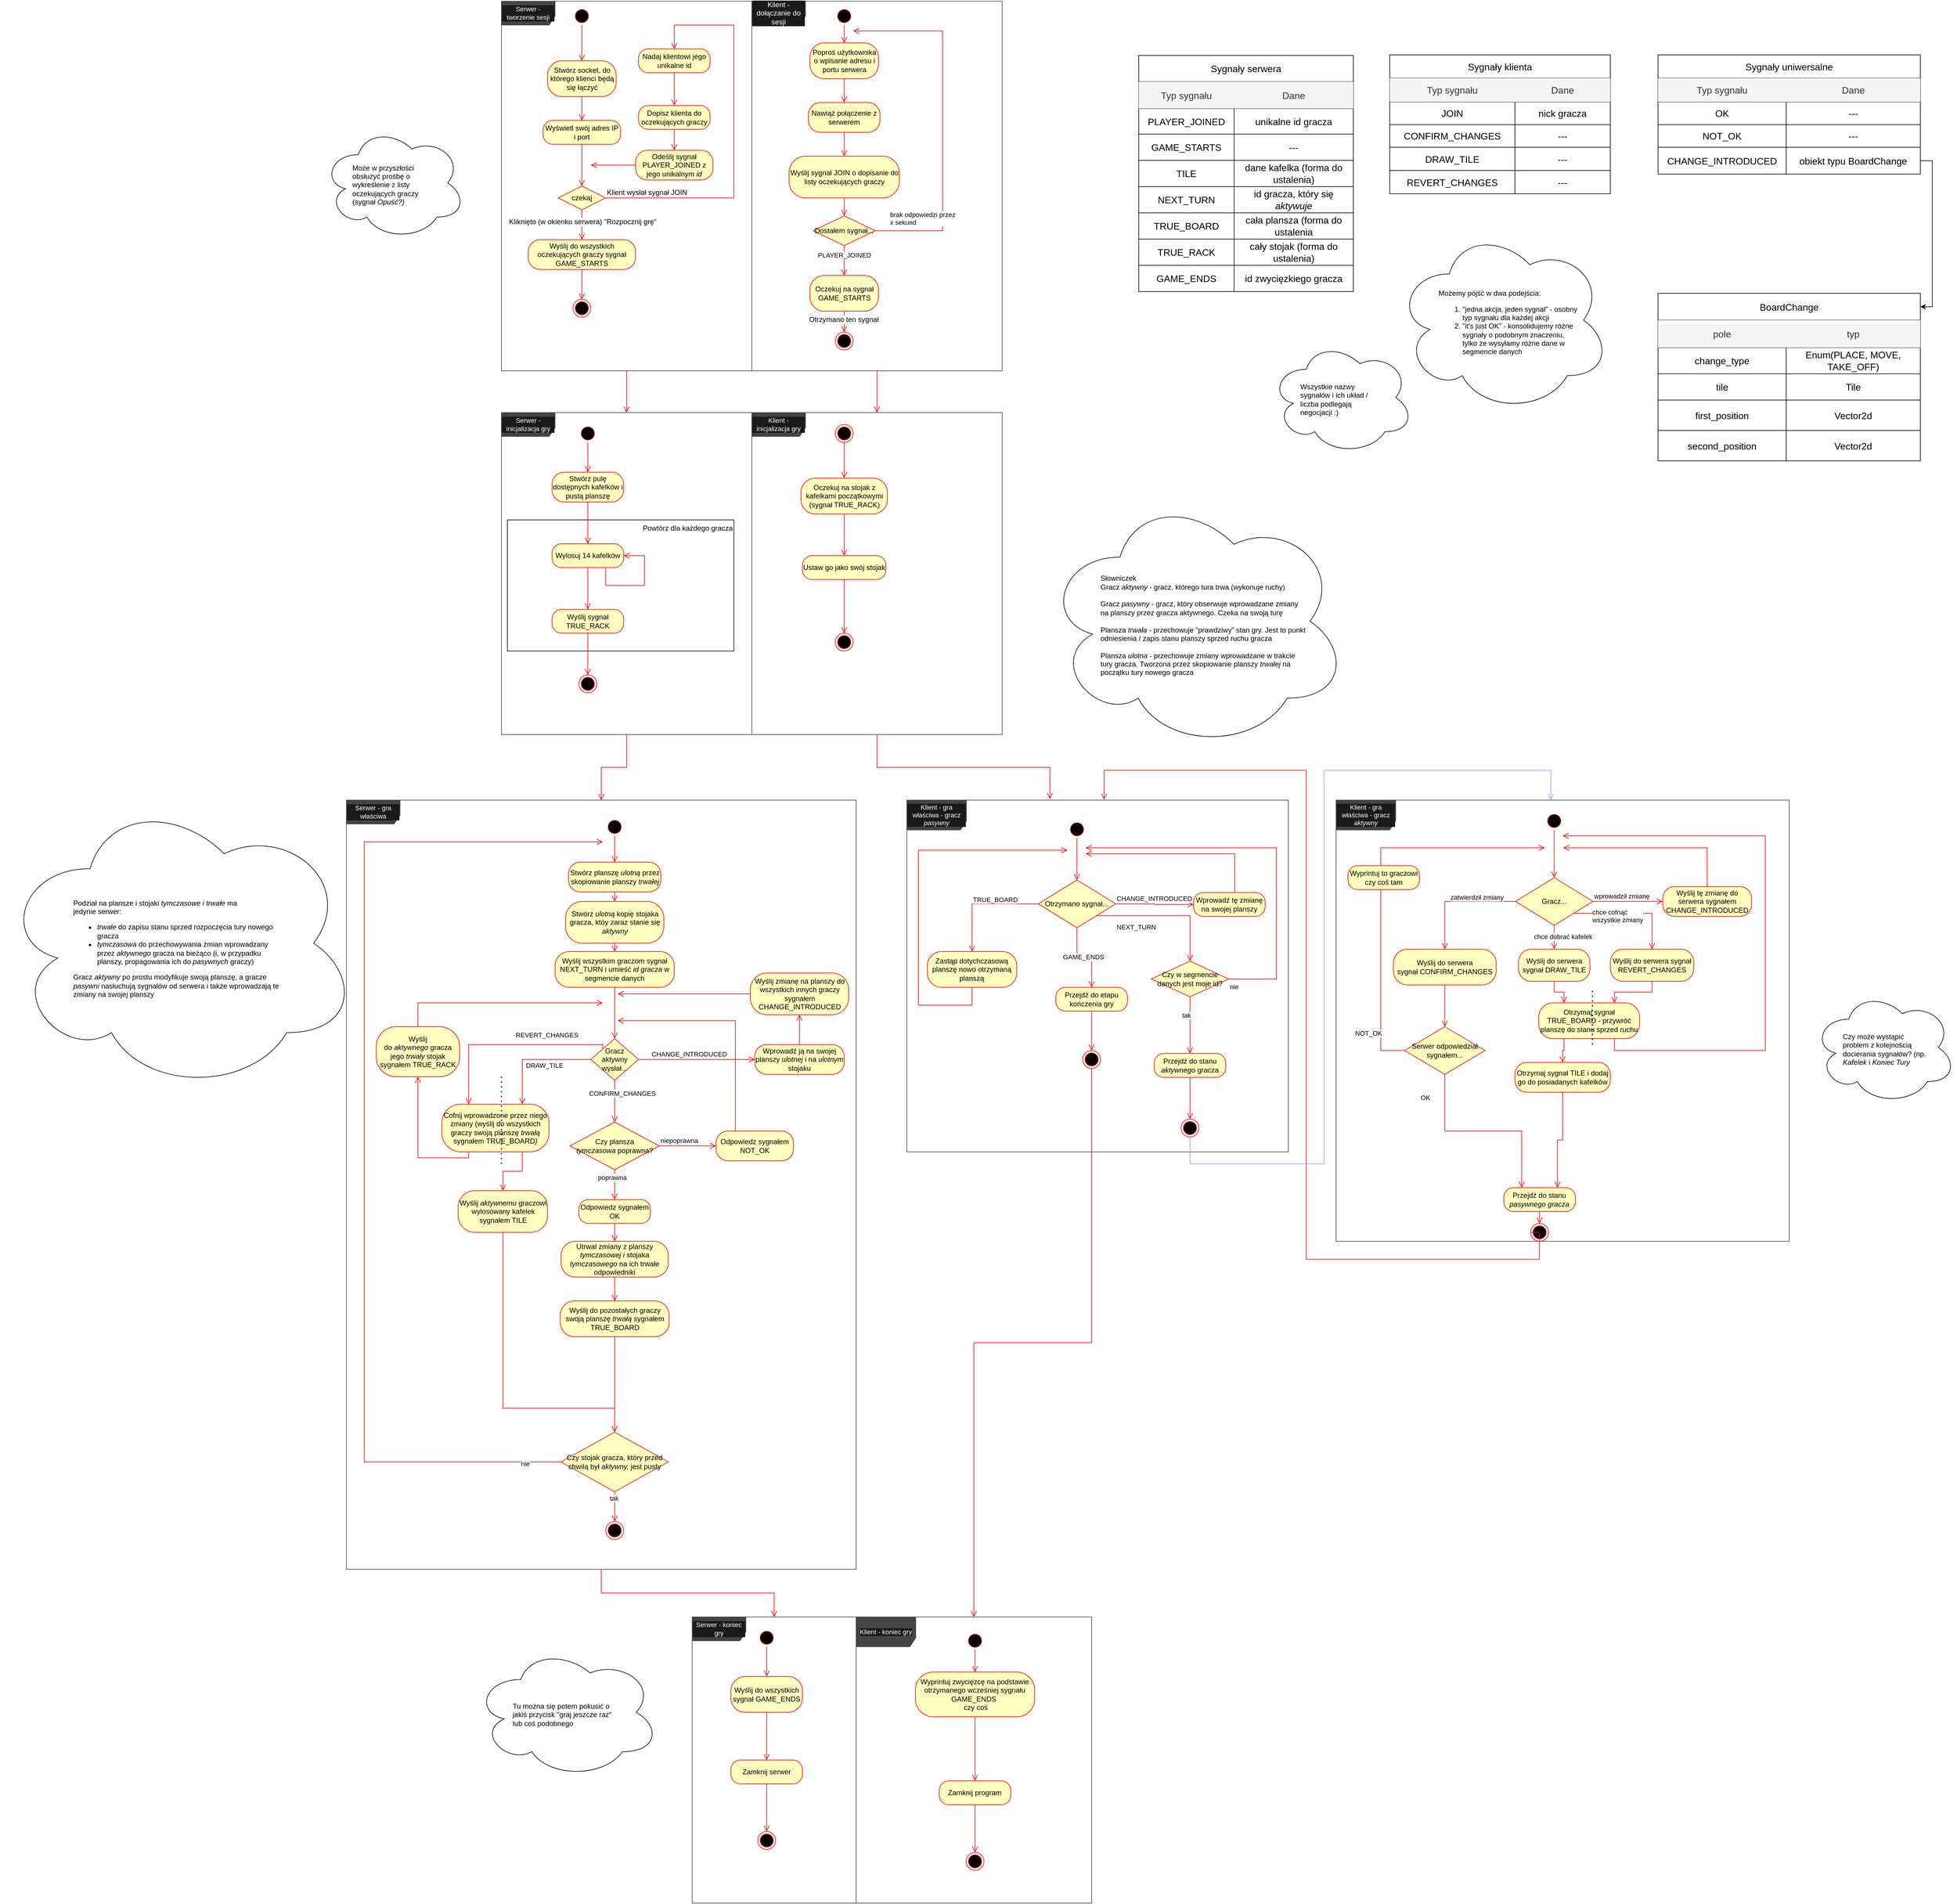 <mxfile version="21.2.1" type="device">
  <diagram id="prtHgNgQTEPvFCAcTncT" name="Page-1">
    <mxGraphModel dx="1451" dy="1193" grid="1" gridSize="10" guides="1" tooltips="1" connect="1" arrows="1" fold="1" page="1" pageScale="1" pageWidth="827" pageHeight="1169" math="0" shadow="0">
      <root>
        <mxCell id="0" />
        <mxCell id="1" parent="0" />
        <mxCell id="xGbPA2cX7xL80rviGemJ-91" value="&lt;font style=&quot;font-size: 11px;&quot;&gt;Klient - inicjalizacja gry&lt;br&gt;&lt;/font&gt;" style="shape=umlFrame;whiteSpace=wrap;html=1;labelBackgroundColor=#1A1A1A;strokeColor=#444444;fontSize=5;fontColor=#FFFFFF;fillColor=#444444;width=90;height=40;movable=0;resizable=0;rotatable=0;deletable=0;editable=0;locked=1;connectable=0;" parent="1" vertex="1">
          <mxGeometry x="440" y="720" width="420" height="540" as="geometry" />
        </mxCell>
        <mxCell id="xGbPA2cX7xL80rviGemJ-90" value="&lt;font style=&quot;font-size: 11px;&quot;&gt;Serwer - inicjalizacja gry&lt;br&gt;&lt;/font&gt;" style="shape=umlFrame;whiteSpace=wrap;html=1;labelBackgroundColor=#1A1A1A;strokeColor=#444444;fontSize=5;fontColor=#FFFFFF;fillColor=#444444;width=90;height=40;movable=0;resizable=0;rotatable=0;deletable=0;editable=0;locked=1;connectable=0;" parent="1" vertex="1">
          <mxGeometry x="20" y="720" width="420" height="540" as="geometry" />
        </mxCell>
        <mxCell id="xGbPA2cX7xL80rviGemJ-125" value="&lt;font style=&quot;font-size: 11px;&quot;&gt;Serwer - gra właściwa&lt;br&gt;&lt;/font&gt;" style="shape=umlFrame;whiteSpace=wrap;html=1;labelBackgroundColor=#1A1A1A;strokeColor=#444444;fontSize=5;fontColor=#FFFFFF;fillColor=#444444;width=90;height=40;movable=0;resizable=0;rotatable=0;deletable=0;editable=0;locked=1;connectable=0;" parent="1" vertex="1">
          <mxGeometry x="-240" y="1370" width="855" height="1290" as="geometry" />
        </mxCell>
        <mxCell id="xGbPA2cX7xL80rviGemJ-104" value="&lt;div&gt;Powtórz dla każdego gracza&lt;br&gt;&lt;/div&gt;" style="rounded=0;whiteSpace=wrap;html=1;align=right;horizontal=1;verticalAlign=top;" parent="1" vertex="1">
          <mxGeometry x="30" y="900" width="380" height="220" as="geometry" />
        </mxCell>
        <mxCell id="xGbPA2cX7xL80rviGemJ-13" value="&lt;font style=&quot;font-size: 11px;&quot;&gt;Serwer - tworzenie sesji&lt;br&gt;&lt;/font&gt;" style="shape=umlFrame;whiteSpace=wrap;html=1;labelBackgroundColor=#1A1A1A;strokeColor=#444444;fontSize=5;fontColor=#FFFFFF;fillColor=#444444;width=90;height=40;movable=0;resizable=0;rotatable=0;deletable=0;editable=0;locked=1;connectable=0;" parent="1" vertex="1">
          <mxGeometry x="20" y="30" width="420" height="620" as="geometry" />
        </mxCell>
        <mxCell id="xGbPA2cX7xL80rviGemJ-14" value="" style="ellipse;html=1;shape=startState;fillColor=#000000;strokeColor=#ff0000;labelBackgroundColor=#444444;fontSize=12;fontColor=none;" parent="1" vertex="1">
          <mxGeometry x="140" y="40" width="30" height="30" as="geometry" />
        </mxCell>
        <mxCell id="xGbPA2cX7xL80rviGemJ-15" value="" style="edgeStyle=orthogonalEdgeStyle;html=1;verticalAlign=bottom;endArrow=open;endSize=8;strokeColor=#ff0000;rounded=0;fontSize=12;fontColor=none;entryX=0.5;entryY=0;entryDx=0;entryDy=0;" parent="1" source="xGbPA2cX7xL80rviGemJ-14" target="xGbPA2cX7xL80rviGemJ-16" edge="1">
          <mxGeometry relative="1" as="geometry">
            <mxPoint x="155.0" y="110" as="targetPoint" />
          </mxGeometry>
        </mxCell>
        <mxCell id="xGbPA2cX7xL80rviGemJ-16" value="&lt;font style=&quot;font-size: 12px;&quot;&gt;Stwórz socket, do którego klienci będą się łączyć&lt;/font&gt;" style="rounded=1;whiteSpace=wrap;html=1;arcSize=40;fontColor=#000000;fillColor=#ffffc0;strokeColor=#ff0000;labelBackgroundColor=none;fontSize=8;" parent="1" vertex="1">
          <mxGeometry x="97.5" y="130" width="115" height="60" as="geometry" />
        </mxCell>
        <mxCell id="xGbPA2cX7xL80rviGemJ-17" value="" style="edgeStyle=orthogonalEdgeStyle;html=1;verticalAlign=bottom;endArrow=open;endSize=8;strokeColor=#ff0000;rounded=0;fontSize=8;fontColor=#FFFFFF;" parent="1" source="xGbPA2cX7xL80rviGemJ-16" target="xGbPA2cX7xL80rviGemJ-18" edge="1">
          <mxGeometry relative="1" as="geometry">
            <mxPoint x="155" y="210" as="targetPoint" />
          </mxGeometry>
        </mxCell>
        <mxCell id="xGbPA2cX7xL80rviGemJ-18" value="&lt;font style=&quot;font-size: 12px;&quot;&gt;Wyświetl swój adres IP i port&lt;/font&gt;" style="rounded=1;whiteSpace=wrap;html=1;arcSize=40;fontColor=#000000;fillColor=#ffffc0;strokeColor=#ff0000;labelBackgroundColor=none;fontSize=8;" parent="1" vertex="1">
          <mxGeometry x="90" y="230" width="130" height="40" as="geometry" />
        </mxCell>
        <mxCell id="xGbPA2cX7xL80rviGemJ-19" value="" style="edgeStyle=orthogonalEdgeStyle;html=1;verticalAlign=bottom;endArrow=open;endSize=8;strokeColor=#ff0000;rounded=0;fontSize=8;fontColor=#FFFFFF;entryX=0.5;entryY=0;entryDx=0;entryDy=0;" parent="1" source="xGbPA2cX7xL80rviGemJ-18" target="xGbPA2cX7xL80rviGemJ-24" edge="1">
          <mxGeometry relative="1" as="geometry">
            <mxPoint x="155" y="230" as="targetPoint" />
          </mxGeometry>
        </mxCell>
        <mxCell id="xGbPA2cX7xL80rviGemJ-24" value="&lt;font color=&quot;#000000&quot; style=&quot;font-size: 12px;&quot;&gt;czekaj&lt;/font&gt;" style="rhombus;whiteSpace=wrap;html=1;fillColor=#ffffc0;strokeColor=#ff0000;labelBackgroundColor=none;fontSize=8;fontColor=#FFFFFF;" parent="1" vertex="1">
          <mxGeometry x="115" y="340" width="80" height="40" as="geometry" />
        </mxCell>
        <mxCell id="xGbPA2cX7xL80rviGemJ-25" value="&lt;font style=&quot;font-size: 12px;&quot;&gt;Klient wysłał sygnał JOIN&lt;/font&gt;" style="edgeStyle=orthogonalEdgeStyle;html=1;align=left;verticalAlign=bottom;endArrow=open;endSize=8;strokeColor=#ff0000;rounded=0;fontSize=8;fontColor=#000000;labelBackgroundColor=none;exitX=1;exitY=0.5;exitDx=0;exitDy=0;entryX=0.5;entryY=0;entryDx=0;entryDy=0;" parent="1" source="xGbPA2cX7xL80rviGemJ-24" target="3mrqhaodJ_nu9pDwjaU5-4" edge="1">
          <mxGeometry x="-1" relative="1" as="geometry">
            <mxPoint x="155" y="270" as="targetPoint" />
            <Array as="points">
              <mxPoint x="410" y="360" />
              <mxPoint x="410" y="70" />
              <mxPoint x="310" y="70" />
            </Array>
          </mxGeometry>
        </mxCell>
        <mxCell id="xGbPA2cX7xL80rviGemJ-26" value="yes" style="edgeStyle=orthogonalEdgeStyle;html=1;align=left;verticalAlign=top;endArrow=open;endSize=8;strokeColor=#ff0000;rounded=0;fontSize=8;fontColor=#FFFFFF;entryX=0.5;entryY=0;entryDx=0;entryDy=0;" parent="1" source="xGbPA2cX7xL80rviGemJ-24" target="xGbPA2cX7xL80rviGemJ-88" edge="1">
          <mxGeometry x="-1" relative="1" as="geometry">
            <mxPoint x="155" y="450" as="targetPoint" />
          </mxGeometry>
        </mxCell>
        <mxCell id="xGbPA2cX7xL80rviGemJ-27" value="&lt;font style=&quot;font-size: 12px;&quot;&gt;Kliknięto (w okienku serwera) &quot;Rozpocznij grę&quot;&lt;/font&gt;" style="edgeLabel;html=1;align=center;verticalAlign=middle;resizable=0;points=[];fontSize=8;fontColor=#000000;" parent="xGbPA2cX7xL80rviGemJ-26" connectable="0" vertex="1">
          <mxGeometry x="-0.22" y="1" relative="1" as="geometry">
            <mxPoint as="offset" />
          </mxGeometry>
        </mxCell>
        <mxCell id="xGbPA2cX7xL80rviGemJ-52" value="Dopisz klienta do oczekujących graczy" style="rounded=1;whiteSpace=wrap;html=1;arcSize=40;fontColor=#000000;fillColor=#ffffc0;strokeColor=#ff0000;" parent="1" vertex="1">
          <mxGeometry x="250" y="205" width="120" height="40" as="geometry" />
        </mxCell>
        <mxCell id="xGbPA2cX7xL80rviGemJ-58" value="" style="ellipse;html=1;shape=endState;fillColor=#000000;strokeColor=#ff0000;" parent="1" vertex="1">
          <mxGeometry x="140" y="530" width="30" height="30" as="geometry" />
        </mxCell>
        <mxCell id="xGbPA2cX7xL80rviGemJ-60" value="&lt;font style=&quot;font-size: 12px;&quot;&gt;Klient - dołączanie do sesji&lt;br&gt;&lt;/font&gt;" style="shape=umlFrame;whiteSpace=wrap;html=1;labelBackgroundColor=#1A1A1A;strokeColor=#444444;fontSize=5;fontColor=#FFFFFF;fillColor=#444444;width=90;height=40;movable=0;resizable=0;rotatable=0;deletable=0;editable=0;locked=1;connectable=0;" parent="1" vertex="1">
          <mxGeometry x="440" y="30" width="420" height="620" as="geometry" />
        </mxCell>
        <mxCell id="xGbPA2cX7xL80rviGemJ-61" value="" style="ellipse;html=1;shape=startState;fillColor=#000000;strokeColor=#ff0000;labelBackgroundColor=#444444;fontSize=12;fontColor=none;" parent="1" vertex="1">
          <mxGeometry x="580" y="40" width="30" height="30" as="geometry" />
        </mxCell>
        <mxCell id="xGbPA2cX7xL80rviGemJ-62" value="" style="edgeStyle=orthogonalEdgeStyle;html=1;verticalAlign=bottom;endArrow=open;endSize=8;strokeColor=#ff0000;rounded=0;fontSize=12;fontColor=none;entryX=0.5;entryY=0;entryDx=0;entryDy=0;" parent="1" source="xGbPA2cX7xL80rviGemJ-61" target="xGbPA2cX7xL80rviGemJ-63" edge="1">
          <mxGeometry relative="1" as="geometry">
            <mxPoint x="595.0" y="110" as="targetPoint" />
          </mxGeometry>
        </mxCell>
        <mxCell id="xGbPA2cX7xL80rviGemJ-63" value="&lt;font style=&quot;font-size: 12px;&quot;&gt;Poproś użytkownika o wpisanie adresu i portu serwera&lt;br&gt;&lt;/font&gt;" style="rounded=1;whiteSpace=wrap;html=1;arcSize=40;fontColor=#000000;fillColor=#ffffc0;strokeColor=#ff0000;labelBackgroundColor=none;fontSize=8;" parent="1" vertex="1">
          <mxGeometry x="537.5" y="100" width="115" height="60" as="geometry" />
        </mxCell>
        <mxCell id="xGbPA2cX7xL80rviGemJ-64" value="" style="edgeStyle=orthogonalEdgeStyle;html=1;verticalAlign=bottom;endArrow=open;endSize=8;strokeColor=#ff0000;rounded=0;fontSize=8;fontColor=#FFFFFF;entryX=0.5;entryY=0;entryDx=0;entryDy=0;" parent="1" source="xGbPA2cX7xL80rviGemJ-63" target="loogOf27uhCcqeaIgNcW-35" edge="1">
          <mxGeometry relative="1" as="geometry">
            <mxPoint x="595" y="210" as="targetPoint" />
          </mxGeometry>
        </mxCell>
        <mxCell id="xGbPA2cX7xL80rviGemJ-65" value="&lt;font style=&quot;font-size: 12px;&quot;&gt;Wyślij sygnał JOIN&amp;nbsp;o dopisanie do listy oczekujących graczy&lt;/font&gt;" style="rounded=1;whiteSpace=wrap;html=1;arcSize=40;fontColor=#000000;fillColor=#ffffc0;strokeColor=#ff0000;labelBackgroundColor=none;fontSize=8;" parent="1" vertex="1">
          <mxGeometry x="502.5" y="290" width="185" height="70" as="geometry" />
        </mxCell>
        <mxCell id="xGbPA2cX7xL80rviGemJ-66" value="" style="edgeStyle=orthogonalEdgeStyle;html=1;verticalAlign=bottom;endArrow=open;endSize=8;strokeColor=#ff0000;rounded=0;fontSize=8;fontColor=#FFFFFF;entryX=0.5;entryY=0;entryDx=0;entryDy=0;" parent="1" source="xGbPA2cX7xL80rviGemJ-65" target="loogOf27uhCcqeaIgNcW-39" edge="1">
          <mxGeometry relative="1" as="geometry">
            <mxPoint x="595.0" y="370" as="targetPoint" />
          </mxGeometry>
        </mxCell>
        <mxCell id="xGbPA2cX7xL80rviGemJ-69" value="yes" style="edgeStyle=orthogonalEdgeStyle;html=1;align=left;verticalAlign=top;endArrow=open;endSize=8;strokeColor=#ff0000;rounded=0;fontSize=8;fontColor=#FFFFFF;entryX=0.5;entryY=0;entryDx=0;entryDy=0;exitX=0.5;exitY=1;exitDx=0;exitDy=0;" parent="1" source="loogOf27uhCcqeaIgNcW-39" target="xGbPA2cX7xL80rviGemJ-80" edge="1">
          <mxGeometry x="-1" relative="1" as="geometry">
            <mxPoint x="595" y="450" as="targetPoint" />
            <mxPoint x="595.0" y="410" as="sourcePoint" />
          </mxGeometry>
        </mxCell>
        <mxCell id="loogOf27uhCcqeaIgNcW-113" value="PLAYER_JOINED" style="edgeLabel;html=1;align=center;verticalAlign=middle;resizable=0;points=[];" parent="xGbPA2cX7xL80rviGemJ-69" vertex="1" connectable="0">
          <mxGeometry x="-0.353" relative="1" as="geometry">
            <mxPoint as="offset" />
          </mxGeometry>
        </mxCell>
        <mxCell id="xGbPA2cX7xL80rviGemJ-73" value="" style="ellipse;html=1;shape=endState;fillColor=#000000;strokeColor=#ff0000;" parent="1" vertex="1">
          <mxGeometry x="580" y="585" width="30" height="30" as="geometry" />
        </mxCell>
        <mxCell id="xGbPA2cX7xL80rviGemJ-75" value="" style="html=1;verticalAlign=bottom;endArrow=open;endSize=8;strokeColor=#ff0000;rounded=0;exitX=0.5;exitY=1;exitDx=0;exitDy=0;edgeStyle=orthogonalEdgeStyle;entryX=0.5;entryY=0;entryDx=0;entryDy=0;" parent="1" source="xGbPA2cX7xL80rviGemJ-52" target="loogOf27uhCcqeaIgNcW-111" edge="1">
          <mxGeometry relative="1" as="geometry">
            <mxPoint x="160" y="310" as="targetPoint" />
            <mxPoint x="310" y="210" as="sourcePoint" />
          </mxGeometry>
        </mxCell>
        <mxCell id="xGbPA2cX7xL80rviGemJ-80" value="&lt;font style=&quot;font-size: 12px;&quot;&gt;Oczekuj na sygnał GAME_STARTS&lt;br&gt;&lt;/font&gt;" style="rounded=1;whiteSpace=wrap;html=1;arcSize=40;fontColor=#000000;fillColor=#ffffc0;strokeColor=#ff0000;labelBackgroundColor=none;fontSize=8;" parent="1" vertex="1">
          <mxGeometry x="537.5" y="490" width="115" height="60" as="geometry" />
        </mxCell>
        <mxCell id="xGbPA2cX7xL80rviGemJ-81" value="" style="edgeStyle=orthogonalEdgeStyle;html=1;verticalAlign=bottom;endArrow=open;endSize=8;strokeColor=#ff0000;rounded=0;fontSize=8;fontColor=#FFFFFF;entryX=0.5;entryY=0;entryDx=0;entryDy=0;" parent="1" source="xGbPA2cX7xL80rviGemJ-80" target="xGbPA2cX7xL80rviGemJ-73" edge="1">
          <mxGeometry relative="1" as="geometry">
            <mxPoint x="595" y="590" as="targetPoint" />
          </mxGeometry>
        </mxCell>
        <mxCell id="xGbPA2cX7xL80rviGemJ-87" value="&lt;font style=&quot;font-size: 12px;&quot;&gt;Otrzymano ten sygnał&lt;/font&gt;" style="edgeLabel;html=1;align=center;verticalAlign=middle;resizable=0;points=[];" parent="xGbPA2cX7xL80rviGemJ-81" vertex="1" connectable="0">
          <mxGeometry x="-0.231" y="-1" relative="1" as="geometry">
            <mxPoint as="offset" />
          </mxGeometry>
        </mxCell>
        <mxCell id="xGbPA2cX7xL80rviGemJ-88" value="Wyślij do wszystkich oczekujących graczy sygnał GAME_STARTS" style="rounded=1;whiteSpace=wrap;html=1;arcSize=40;fontColor=#000000;fillColor=#ffffc0;strokeColor=#ff0000;" parent="1" vertex="1">
          <mxGeometry x="65" y="430" width="180" height="50" as="geometry" />
        </mxCell>
        <mxCell id="xGbPA2cX7xL80rviGemJ-89" value="" style="edgeStyle=orthogonalEdgeStyle;html=1;verticalAlign=bottom;endArrow=open;endSize=8;strokeColor=#ff0000;rounded=0;entryX=0.5;entryY=0;entryDx=0;entryDy=0;" parent="1" source="xGbPA2cX7xL80rviGemJ-88" target="xGbPA2cX7xL80rviGemJ-58" edge="1">
          <mxGeometry relative="1" as="geometry">
            <mxPoint x="270" y="610" as="targetPoint" />
          </mxGeometry>
        </mxCell>
        <mxCell id="xGbPA2cX7xL80rviGemJ-93" value="" style="edgeStyle=orthogonalEdgeStyle;html=1;verticalAlign=bottom;endArrow=open;endSize=8;strokeColor=#ff0000;rounded=0;" parent="1" source="xGbPA2cX7xL80rviGemJ-13" target="xGbPA2cX7xL80rviGemJ-90" edge="1">
          <mxGeometry relative="1" as="geometry">
            <mxPoint x="165" y="540" as="targetPoint" />
            <mxPoint x="165" y="490" as="sourcePoint" />
          </mxGeometry>
        </mxCell>
        <mxCell id="xGbPA2cX7xL80rviGemJ-94" value="" style="edgeStyle=orthogonalEdgeStyle;html=1;verticalAlign=bottom;endArrow=open;endSize=8;strokeColor=#ff0000;rounded=0;" parent="1" source="xGbPA2cX7xL80rviGemJ-60" target="xGbPA2cX7xL80rviGemJ-91" edge="1">
          <mxGeometry relative="1" as="geometry">
            <mxPoint x="240" y="730" as="targetPoint" />
            <mxPoint x="240" y="660" as="sourcePoint" />
          </mxGeometry>
        </mxCell>
        <mxCell id="xGbPA2cX7xL80rviGemJ-95" value="" style="ellipse;html=1;shape=startState;fillColor=#000000;strokeColor=#ff0000;" parent="1" vertex="1">
          <mxGeometry x="150" y="740" width="30" height="30" as="geometry" />
        </mxCell>
        <mxCell id="xGbPA2cX7xL80rviGemJ-96" value="" style="edgeStyle=orthogonalEdgeStyle;html=1;verticalAlign=bottom;endArrow=open;endSize=8;strokeColor=#ff0000;rounded=0;entryX=0.5;entryY=0;entryDx=0;entryDy=0;" parent="1" source="xGbPA2cX7xL80rviGemJ-95" target="xGbPA2cX7xL80rviGemJ-97" edge="1">
          <mxGeometry relative="1" as="geometry">
            <mxPoint x="165" y="790" as="targetPoint" />
          </mxGeometry>
        </mxCell>
        <mxCell id="xGbPA2cX7xL80rviGemJ-97" value="Stwórz pulę dostępnych kafelków i pustą planszę" style="rounded=1;whiteSpace=wrap;html=1;arcSize=40;fontColor=#000000;fillColor=#ffffc0;strokeColor=#ff0000;" parent="1" vertex="1">
          <mxGeometry x="105" y="820" width="120" height="50" as="geometry" />
        </mxCell>
        <mxCell id="xGbPA2cX7xL80rviGemJ-98" value="" style="edgeStyle=orthogonalEdgeStyle;html=1;verticalAlign=bottom;endArrow=open;endSize=8;strokeColor=#ff0000;rounded=0;entryX=0.5;entryY=0;entryDx=0;entryDy=0;" parent="1" source="xGbPA2cX7xL80rviGemJ-97" target="xGbPA2cX7xL80rviGemJ-99" edge="1">
          <mxGeometry relative="1" as="geometry">
            <mxPoint x="200" y="910" as="targetPoint" />
          </mxGeometry>
        </mxCell>
        <mxCell id="xGbPA2cX7xL80rviGemJ-99" value="Wylosuj 14 kafelków" style="rounded=1;whiteSpace=wrap;html=1;arcSize=40;fontColor=#000000;fillColor=#ffffc0;strokeColor=#ff0000;" parent="1" vertex="1">
          <mxGeometry x="105" y="940" width="120" height="40" as="geometry" />
        </mxCell>
        <mxCell id="xGbPA2cX7xL80rviGemJ-100" value="" style="edgeStyle=orthogonalEdgeStyle;html=1;verticalAlign=bottom;endArrow=open;endSize=8;strokeColor=#ff0000;rounded=0;entryX=0.5;entryY=0;entryDx=0;entryDy=0;" parent="1" source="xGbPA2cX7xL80rviGemJ-99" target="loogOf27uhCcqeaIgNcW-114" edge="1">
          <mxGeometry relative="1" as="geometry">
            <mxPoint x="165" y="1030" as="targetPoint" />
          </mxGeometry>
        </mxCell>
        <mxCell id="xGbPA2cX7xL80rviGemJ-103" value="" style="edgeStyle=orthogonalEdgeStyle;html=1;verticalAlign=bottom;endArrow=open;endSize=8;strokeColor=#ff0000;rounded=0;exitX=0.75;exitY=1;exitDx=0;exitDy=0;entryX=1;entryY=0.5;entryDx=0;entryDy=0;" parent="1" source="xGbPA2cX7xL80rviGemJ-99" target="xGbPA2cX7xL80rviGemJ-99" edge="1">
          <mxGeometry relative="1" as="geometry">
            <mxPoint x="175" y="1180" as="targetPoint" />
            <mxPoint x="225.0" y="1080" as="sourcePoint" />
            <Array as="points">
              <mxPoint x="195" y="1010" />
              <mxPoint x="260" y="1010" />
              <mxPoint x="260" y="960" />
            </Array>
          </mxGeometry>
        </mxCell>
        <mxCell id="xGbPA2cX7xL80rviGemJ-105" value="Wyślij wszystkim graczom sygnał NEXT_TURN&amp;nbsp;i umieść&amp;nbsp;&lt;i&gt;id gracza &lt;/i&gt;w segmencie danych" style="rounded=1;whiteSpace=wrap;html=1;arcSize=40;fontColor=#000000;fillColor=#ffffc0;strokeColor=#ff0000;" parent="1" vertex="1">
          <mxGeometry x="110" y="1624" width="200" height="60" as="geometry" />
        </mxCell>
        <mxCell id="xGbPA2cX7xL80rviGemJ-106" value="" style="edgeStyle=orthogonalEdgeStyle;html=1;verticalAlign=bottom;endArrow=open;endSize=8;strokeColor=#ff0000;rounded=0;entryX=0.5;entryY=0;entryDx=0;entryDy=0;" parent="1" source="xGbPA2cX7xL80rviGemJ-105" target="xGbPA2cX7xL80rviGemJ-143" edge="1">
          <mxGeometry relative="1" as="geometry">
            <mxPoint x="220" y="1310" as="targetPoint" />
          </mxGeometry>
        </mxCell>
        <mxCell id="xGbPA2cX7xL80rviGemJ-107" value="" style="ellipse;html=1;shape=endState;fillColor=#000000;strokeColor=#ff0000;" parent="1" vertex="1">
          <mxGeometry x="150" y="1160" width="30" height="30" as="geometry" />
        </mxCell>
        <mxCell id="xGbPA2cX7xL80rviGemJ-109" value="" style="ellipse;html=1;shape=endState;fillColor=#000000;strokeColor=#ff0000;" parent="1" vertex="1">
          <mxGeometry x="580" y="740" width="30" height="30" as="geometry" />
        </mxCell>
        <mxCell id="xGbPA2cX7xL80rviGemJ-110" value="Oczekuj na stojak z kafelkami początkowymi (sygnał TRUE_RACK)" style="rounded=1;whiteSpace=wrap;html=1;arcSize=40;fontColor=#000000;fillColor=#ffffc0;strokeColor=#ff0000;" parent="1" vertex="1">
          <mxGeometry x="522.5" y="830" width="145" height="60" as="geometry" />
        </mxCell>
        <mxCell id="xGbPA2cX7xL80rviGemJ-111" value="" style="edgeStyle=orthogonalEdgeStyle;html=1;verticalAlign=bottom;endArrow=open;endSize=8;strokeColor=#ff0000;rounded=0;entryX=0.5;entryY=0;entryDx=0;entryDy=0;exitX=0.5;exitY=1;exitDx=0;exitDy=0;" parent="1" source="xGbPA2cX7xL80rviGemJ-110" target="xGbPA2cX7xL80rviGemJ-117" edge="1">
          <mxGeometry relative="1" as="geometry">
            <mxPoint x="610" y="940" as="targetPoint" />
          </mxGeometry>
        </mxCell>
        <mxCell id="xGbPA2cX7xL80rviGemJ-117" value="Ustaw go jako swój stojak" style="rounded=1;whiteSpace=wrap;html=1;arcSize=40;fontColor=#000000;fillColor=#ffffc0;strokeColor=#ff0000;" parent="1" vertex="1">
          <mxGeometry x="525" y="960" width="140" height="40" as="geometry" />
        </mxCell>
        <mxCell id="xGbPA2cX7xL80rviGemJ-118" value="" style="edgeStyle=orthogonalEdgeStyle;html=1;verticalAlign=bottom;endArrow=open;endSize=8;strokeColor=#ff0000;rounded=0;" parent="1" source="xGbPA2cX7xL80rviGemJ-117" target="xGbPA2cX7xL80rviGemJ-122" edge="1">
          <mxGeometry relative="1" as="geometry">
            <mxPoint x="570" y="1130" as="targetPoint" />
          </mxGeometry>
        </mxCell>
        <mxCell id="xGbPA2cX7xL80rviGemJ-121" value="" style="edgeStyle=orthogonalEdgeStyle;html=1;verticalAlign=bottom;endArrow=open;endSize=8;strokeColor=#ff0000;rounded=0;entryX=0.5;entryY=0;entryDx=0;entryDy=0;exitX=0.5;exitY=1;exitDx=0;exitDy=0;" parent="1" source="xGbPA2cX7xL80rviGemJ-109" target="xGbPA2cX7xL80rviGemJ-110" edge="1">
          <mxGeometry relative="1" as="geometry">
            <mxPoint x="590" y="1040" as="targetPoint" />
            <mxPoint x="620" y="890" as="sourcePoint" />
          </mxGeometry>
        </mxCell>
        <mxCell id="xGbPA2cX7xL80rviGemJ-122" value="" style="ellipse;html=1;shape=endState;fillColor=#000000;strokeColor=#ff0000;" parent="1" vertex="1">
          <mxGeometry x="580" y="1090" width="30" height="30" as="geometry" />
        </mxCell>
        <mxCell id="xGbPA2cX7xL80rviGemJ-126" value="&lt;font style=&quot;font-size: 11px;&quot;&gt;Klient - gra właściwa - gracz &lt;i&gt;aktywny&lt;/i&gt;&lt;br&gt;&lt;/font&gt;" style="shape=umlFrame;whiteSpace=wrap;html=1;labelBackgroundColor=#1A1A1A;strokeColor=#444444;fontSize=5;fontColor=#FFFFFF;fillColor=#444444;width=100;height=50;movable=0;resizable=0;rotatable=0;deletable=0;editable=0;locked=1;connectable=0;" parent="1" vertex="1">
          <mxGeometry x="1420" y="1370" width="760" height="740" as="geometry" />
        </mxCell>
        <mxCell id="xGbPA2cX7xL80rviGemJ-127" value="" style="edgeStyle=orthogonalEdgeStyle;html=1;verticalAlign=bottom;endArrow=open;endSize=8;strokeColor=#ff0000;rounded=0;" parent="1" source="xGbPA2cX7xL80rviGemJ-90" target="xGbPA2cX7xL80rviGemJ-125" edge="1">
          <mxGeometry relative="1" as="geometry">
            <mxPoint x="175" y="1280" as="targetPoint" />
            <mxPoint x="175" y="1230" as="sourcePoint" />
          </mxGeometry>
        </mxCell>
        <mxCell id="xGbPA2cX7xL80rviGemJ-129" value="" style="ellipse;html=1;shape=startState;fillColor=#000000;strokeColor=#ff0000;" parent="1" vertex="1">
          <mxGeometry x="195" y="1400" width="30" height="30" as="geometry" />
        </mxCell>
        <mxCell id="xGbPA2cX7xL80rviGemJ-130" value="" style="edgeStyle=orthogonalEdgeStyle;html=1;verticalAlign=bottom;endArrow=open;endSize=8;strokeColor=#ff0000;rounded=0;entryX=0.5;entryY=0;entryDx=0;entryDy=0;" parent="1" source="xGbPA2cX7xL80rviGemJ-129" target="xGbPA2cX7xL80rviGemJ-140" edge="1">
          <mxGeometry relative="1" as="geometry">
            <mxPoint x="210" y="1490" as="targetPoint" />
          </mxGeometry>
        </mxCell>
        <mxCell id="xGbPA2cX7xL80rviGemJ-136" value="Wyślij zmianę na planszy do wszystkich innych graczy sygnałem CHANGE_INTRODUCED" style="rounded=1;whiteSpace=wrap;html=1;arcSize=40;fontColor=#000000;fillColor=#ffffc0;strokeColor=#ff0000;" parent="1" vertex="1">
          <mxGeometry x="437.5" y="1660" width="165" height="70" as="geometry" />
        </mxCell>
        <mxCell id="xGbPA2cX7xL80rviGemJ-138" value="Wprowadź ją na swojej planszy &lt;i&gt;ulotnej &lt;/i&gt;i&lt;i&gt; &lt;/i&gt;na &lt;i&gt;ulotnym &lt;/i&gt;stojaku" style="rounded=1;whiteSpace=wrap;html=1;arcSize=40;fontColor=#000000;fillColor=#ffffc0;strokeColor=#ff0000;" parent="1" vertex="1">
          <mxGeometry x="445" y="1780" width="150" height="50" as="geometry" />
        </mxCell>
        <mxCell id="xGbPA2cX7xL80rviGemJ-139" value="" style="edgeStyle=orthogonalEdgeStyle;html=1;verticalAlign=bottom;endArrow=open;endSize=8;strokeColor=#ff0000;rounded=0;entryX=0.5;entryY=1;entryDx=0;entryDy=0;exitX=0.5;exitY=0;exitDx=0;exitDy=0;" parent="1" source="xGbPA2cX7xL80rviGemJ-138" target="xGbPA2cX7xL80rviGemJ-136" edge="1">
          <mxGeometry relative="1" as="geometry">
            <mxPoint x="687.5" y="1800" as="targetPoint" />
          </mxGeometry>
        </mxCell>
        <mxCell id="xGbPA2cX7xL80rviGemJ-140" value="Stwórz planszę &lt;i&gt;ulotną&lt;/i&gt; przez skopiowanie planszy &lt;i&gt;trwałej&lt;/i&gt;" style="rounded=1;whiteSpace=wrap;html=1;arcSize=40;fontColor=#000000;fillColor=#ffffc0;strokeColor=#ff0000;" parent="1" vertex="1">
          <mxGeometry x="132.5" y="1474" width="155" height="50" as="geometry" />
        </mxCell>
        <mxCell id="xGbPA2cX7xL80rviGemJ-141" value="" style="edgeStyle=orthogonalEdgeStyle;html=1;verticalAlign=bottom;endArrow=open;endSize=8;strokeColor=#ff0000;rounded=0;entryX=0.5;entryY=0;entryDx=0;entryDy=0;" parent="1" source="xGbPA2cX7xL80rviGemJ-140" target="loogOf27uhCcqeaIgNcW-123" edge="1">
          <mxGeometry relative="1" as="geometry">
            <mxPoint x="350" y="1540" as="targetPoint" />
          </mxGeometry>
        </mxCell>
        <mxCell id="xGbPA2cX7xL80rviGemJ-143" value="Gracz aktywny wysłał..." style="rhombus;whiteSpace=wrap;html=1;fontColor=#000000;fillColor=#ffffc0;strokeColor=#ff0000;" parent="1" vertex="1">
          <mxGeometry x="170" y="1770" width="80" height="70" as="geometry" />
        </mxCell>
        <mxCell id="xGbPA2cX7xL80rviGemJ-144" value="CHANGE_INTRODUCED" style="edgeStyle=orthogonalEdgeStyle;html=1;align=left;verticalAlign=bottom;endArrow=open;endSize=8;strokeColor=#ff0000;rounded=0;entryX=0;entryY=0.5;entryDx=0;entryDy=0;" parent="1" source="xGbPA2cX7xL80rviGemJ-143" target="xGbPA2cX7xL80rviGemJ-138" edge="1">
          <mxGeometry x="-0.8" relative="1" as="geometry">
            <mxPoint x="365" y="1810" as="targetPoint" />
            <mxPoint as="offset" />
          </mxGeometry>
        </mxCell>
        <mxCell id="xGbPA2cX7xL80rviGemJ-145" value="CONFIRM_CHANGES" style="edgeStyle=orthogonalEdgeStyle;html=1;align=left;verticalAlign=top;endArrow=open;endSize=8;strokeColor=#ff0000;rounded=0;entryX=0.5;entryY=0;entryDx=0;entryDy=0;" parent="1" source="xGbPA2cX7xL80rviGemJ-143" target="loogOf27uhCcqeaIgNcW-9" edge="1">
          <mxGeometry x="-0.75" y="-45" relative="1" as="geometry">
            <mxPoint x="205" y="1960" as="targetPoint" />
            <mxPoint as="offset" />
          </mxGeometry>
        </mxCell>
        <mxCell id="xGbPA2cX7xL80rviGemJ-146" value="" style="edgeStyle=orthogonalEdgeStyle;html=1;align=left;verticalAlign=bottom;endArrow=open;endSize=8;strokeColor=#ff0000;rounded=0;exitX=0;exitY=0.5;exitDx=0;exitDy=0;entryX=0.75;entryY=0;entryDx=0;entryDy=0;" parent="1" source="xGbPA2cX7xL80rviGemJ-143" target="loogOf27uhCcqeaIgNcW-3" edge="1">
          <mxGeometry x="-0.571" y="-20" relative="1" as="geometry">
            <mxPoint x="115" y="1860" as="targetPoint" />
            <mxPoint x="595" y="1900" as="sourcePoint" />
            <mxPoint as="offset" />
          </mxGeometry>
        </mxCell>
        <mxCell id="xGbPA2cX7xL80rviGemJ-147" value="DRAW_TILE" style="edgeLabel;html=1;align=center;verticalAlign=middle;resizable=0;points=[];" parent="xGbPA2cX7xL80rviGemJ-146" vertex="1" connectable="0">
          <mxGeometry x="-0.679" y="-4" relative="1" as="geometry">
            <mxPoint x="-48" y="14" as="offset" />
          </mxGeometry>
        </mxCell>
        <mxCell id="loogOf27uhCcqeaIgNcW-2" value="" style="edgeStyle=orthogonalEdgeStyle;html=1;verticalAlign=bottom;endArrow=open;endSize=8;strokeColor=#ff0000;rounded=0;exitX=0;exitY=0.5;exitDx=0;exitDy=0;" parent="1" source="xGbPA2cX7xL80rviGemJ-136" edge="1">
          <mxGeometry relative="1" as="geometry">
            <mxPoint x="215" y="1695" as="targetPoint" />
            <mxPoint x="458" y="1700" as="sourcePoint" />
          </mxGeometry>
        </mxCell>
        <mxCell id="loogOf27uhCcqeaIgNcW-3" value="Cofnij wprowadzone przez niego zmiany (wyślij do wszystkich graczy swoją planszę &lt;i&gt;trwałą &lt;/i&gt;sygnałem&lt;i&gt;&amp;nbsp;&lt;/i&gt;TRUE_BOARD&lt;i&gt;)&lt;/i&gt;" style="rounded=1;whiteSpace=wrap;html=1;arcSize=40;fontColor=#000000;fillColor=#ffffc0;strokeColor=#ff0000;" parent="1" vertex="1">
          <mxGeometry x="-80" y="1880" width="180" height="80" as="geometry" />
        </mxCell>
        <mxCell id="loogOf27uhCcqeaIgNcW-4" value="" style="html=1;verticalAlign=bottom;endArrow=open;endSize=8;strokeColor=#ff0000;rounded=0;exitX=0.75;exitY=1;exitDx=0;exitDy=0;edgeStyle=orthogonalEdgeStyle;" parent="1" source="loogOf27uhCcqeaIgNcW-3" target="loogOf27uhCcqeaIgNcW-5" edge="1">
          <mxGeometry relative="1" as="geometry">
            <mxPoint x="90" y="2020" as="targetPoint" />
          </mxGeometry>
        </mxCell>
        <mxCell id="loogOf27uhCcqeaIgNcW-5" value="Wyślij &lt;i&gt;aktywnemu &lt;/i&gt;graczowi wylosowany kafelek sygnałem TILE" style="rounded=1;whiteSpace=wrap;html=1;arcSize=40;fontColor=#000000;fillColor=#ffffc0;strokeColor=#ff0000;" parent="1" vertex="1">
          <mxGeometry x="-52.5" y="2025" width="150" height="70" as="geometry" />
        </mxCell>
        <mxCell id="loogOf27uhCcqeaIgNcW-6" value="" style="edgeStyle=orthogonalEdgeStyle;html=1;verticalAlign=bottom;endArrow=open;endSize=8;strokeColor=#ff0000;rounded=0;exitX=0.5;exitY=1;exitDx=0;exitDy=0;entryX=0.5;entryY=0;entryDx=0;entryDy=0;" parent="1" source="loogOf27uhCcqeaIgNcW-5" target="loogOf27uhCcqeaIgNcW-130" edge="1">
          <mxGeometry relative="1" as="geometry">
            <mxPoint x="130" y="2400" as="targetPoint" />
            <Array as="points">
              <mxPoint x="23" y="2390" />
              <mxPoint x="210" y="2390" />
            </Array>
          </mxGeometry>
        </mxCell>
        <mxCell id="loogOf27uhCcqeaIgNcW-9" value="Czy plansza &lt;i&gt;tymczasowa&lt;/i&gt;&amp;nbsp;poprawna?" style="rhombus;whiteSpace=wrap;html=1;fontColor=#000000;fillColor=#ffffc0;strokeColor=#ff0000;" parent="1" vertex="1">
          <mxGeometry x="135" y="1910" width="150" height="80" as="geometry" />
        </mxCell>
        <mxCell id="loogOf27uhCcqeaIgNcW-10" value="niepoprawna" style="edgeStyle=orthogonalEdgeStyle;html=1;align=left;verticalAlign=bottom;endArrow=open;endSize=8;strokeColor=#ff0000;rounded=0;entryX=0;entryY=0.5;entryDx=0;entryDy=0;" parent="1" source="loogOf27uhCcqeaIgNcW-9" target="loogOf27uhCcqeaIgNcW-12" edge="1">
          <mxGeometry x="-1" relative="1" as="geometry">
            <mxPoint x="455" y="1960" as="targetPoint" />
          </mxGeometry>
        </mxCell>
        <mxCell id="loogOf27uhCcqeaIgNcW-11" value="poprawna" style="edgeStyle=orthogonalEdgeStyle;html=1;align=left;verticalAlign=top;endArrow=open;endSize=8;strokeColor=#ff0000;rounded=0;entryX=0.5;entryY=0;entryDx=0;entryDy=0;" parent="1" source="loogOf27uhCcqeaIgNcW-9" target="loogOf27uhCcqeaIgNcW-44" edge="1">
          <mxGeometry x="-1" y="-30" relative="1" as="geometry">
            <mxPoint x="210" y="2060" as="targetPoint" />
            <mxPoint as="offset" />
          </mxGeometry>
        </mxCell>
        <mxCell id="loogOf27uhCcqeaIgNcW-12" value="Odpowiedz sygnałem NOT_OK" style="rounded=1;whiteSpace=wrap;html=1;arcSize=40;fontColor=#000000;fillColor=#ffffc0;strokeColor=#ff0000;" parent="1" vertex="1">
          <mxGeometry x="380" y="1925" width="130" height="50" as="geometry" />
        </mxCell>
        <mxCell id="loogOf27uhCcqeaIgNcW-13" value="" style="edgeStyle=orthogonalEdgeStyle;html=1;verticalAlign=bottom;endArrow=open;endSize=8;strokeColor=#ff0000;rounded=0;exitX=0.25;exitY=0;exitDx=0;exitDy=0;" parent="1" source="loogOf27uhCcqeaIgNcW-12" edge="1">
          <mxGeometry relative="1" as="geometry">
            <mxPoint x="215" y="1740" as="targetPoint" />
            <mxPoint x="545" y="1850" as="sourcePoint" />
            <Array as="points">
              <mxPoint x="413" y="1740" />
            </Array>
          </mxGeometry>
        </mxCell>
        <mxCell id="loogOf27uhCcqeaIgNcW-14" value="Wyślij do pozostałych graczy swoją planszę &lt;i&gt;trwałą &lt;/i&gt;sygnałem TRUE_BOARD" style="rounded=1;whiteSpace=wrap;html=1;arcSize=40;fontColor=#000000;fillColor=#ffffc0;strokeColor=#ff0000;" parent="1" vertex="1">
          <mxGeometry x="118.75" y="2210" width="182.5" height="60" as="geometry" />
        </mxCell>
        <mxCell id="loogOf27uhCcqeaIgNcW-15" value="" style="edgeStyle=orthogonalEdgeStyle;html=1;verticalAlign=bottom;endArrow=open;endSize=8;strokeColor=#ff0000;rounded=0;entryX=0.5;entryY=0;entryDx=0;entryDy=0;" parent="1" source="loogOf27uhCcqeaIgNcW-14" target="loogOf27uhCcqeaIgNcW-130" edge="1">
          <mxGeometry relative="1" as="geometry">
            <mxPoint x="330" y="2360" as="targetPoint" />
          </mxGeometry>
        </mxCell>
        <mxCell id="loogOf27uhCcqeaIgNcW-19" value="&lt;font style=&quot;font-size: 11px;&quot;&gt;Klient - gra właściwa - gracz &lt;i&gt;pasywny&lt;/i&gt;&lt;br&gt;&lt;/font&gt;" style="shape=umlFrame;whiteSpace=wrap;html=1;labelBackgroundColor=#1A1A1A;strokeColor=#444444;fontSize=5;fontColor=#FFFFFF;fillColor=#444444;width=100;height=50;movable=0;resizable=0;rotatable=0;deletable=0;editable=0;locked=1;connectable=0;" parent="1" vertex="1">
          <mxGeometry x="700" y="1370" width="640" height="590" as="geometry" />
        </mxCell>
        <mxCell id="loogOf27uhCcqeaIgNcW-22" value="Otrzymano sygnał..." style="rhombus;whiteSpace=wrap;html=1;fontColor=#000000;fillColor=#ffffc0;strokeColor=#ff0000;" parent="1" vertex="1">
          <mxGeometry x="920.45" y="1504" width="130" height="80" as="geometry" />
        </mxCell>
        <mxCell id="loogOf27uhCcqeaIgNcW-23" value="CHANGE_INTRODUCED" style="edgeStyle=orthogonalEdgeStyle;html=1;align=left;verticalAlign=bottom;endArrow=open;endSize=8;strokeColor=#ff0000;rounded=0;entryX=0;entryY=0.5;entryDx=0;entryDy=0;" parent="1" source="loogOf27uhCcqeaIgNcW-22" target="loogOf27uhCcqeaIgNcW-46" edge="1">
          <mxGeometry x="-1" relative="1" as="geometry">
            <mxPoint x="1220.45" y="1544" as="targetPoint" />
            <mxPoint as="offset" />
          </mxGeometry>
        </mxCell>
        <mxCell id="loogOf27uhCcqeaIgNcW-24" value="NEXT_TURN" style="edgeStyle=orthogonalEdgeStyle;html=1;align=left;verticalAlign=top;endArrow=open;endSize=8;strokeColor=#ff0000;rounded=0;entryX=0.5;entryY=0;entryDx=0;entryDy=0;exitX=1;exitY=1;exitDx=0;exitDy=0;" parent="1" source="loogOf27uhCcqeaIgNcW-22" target="3mrqhaodJ_nu9pDwjaU5-1" edge="1">
          <mxGeometry x="-0.725" y="-6" relative="1" as="geometry">
            <mxPoint x="960.45" y="1644" as="targetPoint" />
            <mxPoint as="offset" />
          </mxGeometry>
        </mxCell>
        <mxCell id="loogOf27uhCcqeaIgNcW-25" value="TRUE_BOARD" style="edgeStyle=orthogonalEdgeStyle;html=1;align=left;verticalAlign=top;endArrow=open;endSize=8;strokeColor=#ff0000;rounded=0;exitX=0;exitY=0.5;exitDx=0;exitDy=0;entryX=0.5;entryY=0;entryDx=0;entryDy=0;" parent="1" source="loogOf27uhCcqeaIgNcW-22" target="loogOf27uhCcqeaIgNcW-48" edge="1">
          <mxGeometry x="0.163" y="-20" relative="1" as="geometry">
            <mxPoint x="810.45" y="1694" as="targetPoint" />
            <mxPoint x="995.45" y="1594" as="sourcePoint" />
            <mxPoint x="20" y="-20" as="offset" />
          </mxGeometry>
        </mxCell>
        <mxCell id="loogOf27uhCcqeaIgNcW-26" value="Utrwal zmiany z planszy &lt;i&gt;tymczasowej i &lt;/i&gt;stojaka &lt;i&gt;tymczasowego&lt;/i&gt;&amp;nbsp;na ich trwałe odpowiedniki" style="rounded=1;whiteSpace=wrap;html=1;arcSize=40;fontColor=#000000;fillColor=#ffffc0;strokeColor=#ff0000;" parent="1" vertex="1">
          <mxGeometry x="120" y="2110" width="180" height="60" as="geometry" />
        </mxCell>
        <mxCell id="loogOf27uhCcqeaIgNcW-27" value="" style="edgeStyle=orthogonalEdgeStyle;html=1;verticalAlign=bottom;endArrow=open;endSize=8;strokeColor=#ff0000;rounded=0;entryX=0.5;entryY=0;entryDx=0;entryDy=0;" parent="1" source="loogOf27uhCcqeaIgNcW-26" target="loogOf27uhCcqeaIgNcW-14" edge="1">
          <mxGeometry relative="1" as="geometry">
            <mxPoint x="414" y="2140" as="targetPoint" />
          </mxGeometry>
        </mxCell>
        <mxCell id="loogOf27uhCcqeaIgNcW-35" value="Nawiąż połączenie z serwerem" style="rounded=1;whiteSpace=wrap;html=1;arcSize=40;fontColor=#000000;fillColor=#ffffc0;strokeColor=#ff0000;" parent="1" vertex="1">
          <mxGeometry x="535" y="200" width="120" height="50" as="geometry" />
        </mxCell>
        <mxCell id="loogOf27uhCcqeaIgNcW-36" value="" style="edgeStyle=orthogonalEdgeStyle;html=1;verticalAlign=bottom;endArrow=open;endSize=8;strokeColor=#ff0000;rounded=0;entryX=0.5;entryY=0;entryDx=0;entryDy=0;" parent="1" source="loogOf27uhCcqeaIgNcW-35" target="xGbPA2cX7xL80rviGemJ-65" edge="1">
          <mxGeometry relative="1" as="geometry">
            <mxPoint x="1036" y="240" as="targetPoint" />
          </mxGeometry>
        </mxCell>
        <mxCell id="loogOf27uhCcqeaIgNcW-39" value="Dostałem sygnał..." style="rhombus;whiteSpace=wrap;html=1;fontColor=#000000;fillColor=#ffffc0;strokeColor=#ff0000;" parent="1" vertex="1">
          <mxGeometry x="543" y="390" width="104" height="50" as="geometry" />
        </mxCell>
        <mxCell id="loogOf27uhCcqeaIgNcW-40" value="brak odpowiedzi przez&lt;br style=&quot;border-color: var(--border-color); text-align: center;&quot;&gt;&lt;span style=&quot;text-align: center;&quot;&gt;x sekund&lt;/span&gt;" style="edgeStyle=orthogonalEdgeStyle;html=1;align=left;verticalAlign=bottom;endArrow=open;endSize=8;strokeColor=#ff0000;rounded=0;" parent="1" source="loogOf27uhCcqeaIgNcW-39" edge="1">
          <mxGeometry x="-0.923" y="5" relative="1" as="geometry">
            <mxPoint x="610" y="80" as="targetPoint" />
            <Array as="points">
              <mxPoint x="760" y="415" />
              <mxPoint x="760" y="80" />
            </Array>
            <mxPoint as="offset" />
          </mxGeometry>
        </mxCell>
        <mxCell id="loogOf27uhCcqeaIgNcW-42" value="" style="ellipse;html=1;shape=startState;fillColor=#000000;strokeColor=#ff0000;" parent="1" vertex="1">
          <mxGeometry x="970.45" y="1404" width="30" height="30" as="geometry" />
        </mxCell>
        <mxCell id="loogOf27uhCcqeaIgNcW-43" value="" style="edgeStyle=orthogonalEdgeStyle;html=1;verticalAlign=bottom;endArrow=open;endSize=8;strokeColor=#ff0000;rounded=0;entryX=0.5;entryY=0;entryDx=0;entryDy=0;" parent="1" source="loogOf27uhCcqeaIgNcW-42" target="loogOf27uhCcqeaIgNcW-22" edge="1">
          <mxGeometry relative="1" as="geometry">
            <mxPoint x="1030.45" y="1514" as="targetPoint" />
          </mxGeometry>
        </mxCell>
        <mxCell id="loogOf27uhCcqeaIgNcW-44" value="Odpowiedz sygnałem OK" style="rounded=1;whiteSpace=wrap;html=1;arcSize=40;fontColor=#000000;fillColor=#ffffc0;strokeColor=#ff0000;" parent="1" vertex="1">
          <mxGeometry x="150" y="2040" width="120" height="40" as="geometry" />
        </mxCell>
        <mxCell id="loogOf27uhCcqeaIgNcW-45" value="" style="edgeStyle=orthogonalEdgeStyle;html=1;verticalAlign=bottom;endArrow=open;endSize=8;strokeColor=#ff0000;rounded=0;entryX=0.5;entryY=0;entryDx=0;entryDy=0;" parent="1" source="loogOf27uhCcqeaIgNcW-44" target="loogOf27uhCcqeaIgNcW-26" edge="1">
          <mxGeometry relative="1" as="geometry">
            <mxPoint x="393" y="2120" as="targetPoint" />
          </mxGeometry>
        </mxCell>
        <mxCell id="loogOf27uhCcqeaIgNcW-46" value="Wprowadź tę zmianę na swojej planszy" style="rounded=1;whiteSpace=wrap;html=1;arcSize=40;fontColor=#000000;fillColor=#ffffc0;strokeColor=#ff0000;" parent="1" vertex="1">
          <mxGeometry x="1181" y="1525" width="120" height="40" as="geometry" />
        </mxCell>
        <mxCell id="loogOf27uhCcqeaIgNcW-47" value="" style="edgeStyle=orthogonalEdgeStyle;html=1;verticalAlign=bottom;endArrow=open;endSize=8;strokeColor=#ff0000;rounded=0;exitX=0.5;exitY=0;exitDx=0;exitDy=0;" parent="1" source="loogOf27uhCcqeaIgNcW-46" edge="1">
          <mxGeometry relative="1" as="geometry">
            <mxPoint x="1000" y="1460" as="targetPoint" />
            <Array as="points">
              <mxPoint x="1250" y="1460" />
            </Array>
          </mxGeometry>
        </mxCell>
        <mxCell id="loogOf27uhCcqeaIgNcW-48" value="Zastąp dotychczasową planszę nowo otrzymaną planszą" style="rounded=1;whiteSpace=wrap;html=1;arcSize=40;fontColor=#000000;fillColor=#ffffc0;strokeColor=#ff0000;" parent="1" vertex="1">
          <mxGeometry x="734.45" y="1624" width="150" height="60" as="geometry" />
        </mxCell>
        <mxCell id="loogOf27uhCcqeaIgNcW-49" value="" style="edgeStyle=orthogonalEdgeStyle;html=1;verticalAlign=bottom;endArrow=open;endSize=8;strokeColor=#ff0000;rounded=0;exitX=0.5;exitY=1;exitDx=0;exitDy=0;" parent="1" source="loogOf27uhCcqeaIgNcW-48" edge="1">
          <mxGeometry relative="1" as="geometry">
            <mxPoint x="969.45" y="1454" as="targetPoint" />
            <Array as="points">
              <mxPoint x="809.45" y="1714" />
              <mxPoint x="719.45" y="1714" />
              <mxPoint x="719.45" y="1454" />
            </Array>
          </mxGeometry>
        </mxCell>
        <mxCell id="loogOf27uhCcqeaIgNcW-50" value="Przejdź do stanu &lt;i&gt;aktywnego &lt;/i&gt;gracza" style="rounded=1;whiteSpace=wrap;html=1;arcSize=40;fontColor=#000000;fillColor=#ffffc0;strokeColor=#ff0000;" parent="1" vertex="1">
          <mxGeometry x="1115" y="1795" width="120" height="40" as="geometry" />
        </mxCell>
        <mxCell id="loogOf27uhCcqeaIgNcW-51" value="" style="edgeStyle=orthogonalEdgeStyle;html=1;verticalAlign=bottom;endArrow=open;endSize=8;strokeColor=#ff0000;rounded=0;entryX=0.5;entryY=0;entryDx=0;entryDy=0;" parent="1" source="loogOf27uhCcqeaIgNcW-50" target="loogOf27uhCcqeaIgNcW-58" edge="1">
          <mxGeometry relative="1" as="geometry">
            <mxPoint x="985.45" y="1744" as="targetPoint" />
            <Array as="points" />
          </mxGeometry>
        </mxCell>
        <mxCell id="loogOf27uhCcqeaIgNcW-52" value="" style="edgeStyle=orthogonalEdgeStyle;html=1;align=left;verticalAlign=bottom;endArrow=open;endSize=8;strokeColor=#ff0000;rounded=0;exitX=0;exitY=0;exitDx=0;exitDy=0;entryX=0.25;entryY=0;entryDx=0;entryDy=0;" parent="1" source="xGbPA2cX7xL80rviGemJ-143" target="loogOf27uhCcqeaIgNcW-3" edge="1">
          <mxGeometry x="-0.571" y="-20" relative="1" as="geometry">
            <mxPoint y="1710" as="targetPoint" />
            <mxPoint x="180" y="1820" as="sourcePoint" />
            <mxPoint as="offset" />
            <Array as="points">
              <mxPoint x="190" y="1780" />
              <mxPoint x="-35" y="1780" />
            </Array>
          </mxGeometry>
        </mxCell>
        <mxCell id="loogOf27uhCcqeaIgNcW-53" value="REVERT_CHANGES" style="edgeLabel;html=1;align=center;verticalAlign=middle;resizable=0;points=[];" parent="loogOf27uhCcqeaIgNcW-52" vertex="1" connectable="0">
          <mxGeometry x="-0.679" y="-4" relative="1" as="geometry">
            <mxPoint x="-48" y="-12" as="offset" />
          </mxGeometry>
        </mxCell>
        <mxCell id="loogOf27uhCcqeaIgNcW-54" value="" style="edgeStyle=orthogonalEdgeStyle;html=1;align=left;verticalAlign=bottom;endArrow=open;endSize=8;strokeColor=#ff0000;rounded=0;exitX=0.25;exitY=1;exitDx=0;exitDy=0;entryX=0.5;entryY=1;entryDx=0;entryDy=0;" parent="1" source="loogOf27uhCcqeaIgNcW-3" target="loogOf27uhCcqeaIgNcW-125" edge="1">
          <mxGeometry x="-0.571" y="-20" relative="1" as="geometry">
            <mxPoint x="200" y="1730" as="targetPoint" />
            <mxPoint x="200" y="1810" as="sourcePoint" />
            <mxPoint as="offset" />
          </mxGeometry>
        </mxCell>
        <mxCell id="loogOf27uhCcqeaIgNcW-57" value="" style="endArrow=none;dashed=1;html=1;dashPattern=1 3;strokeWidth=2;rounded=0;" parent="1" edge="1">
          <mxGeometry width="50" height="50" relative="1" as="geometry">
            <mxPoint x="20" y="1980" as="sourcePoint" />
            <mxPoint x="20" y="1830" as="targetPoint" />
          </mxGeometry>
        </mxCell>
        <mxCell id="loogOf27uhCcqeaIgNcW-58" value="" style="ellipse;html=1;shape=endState;fillColor=#000000;strokeColor=#ff0000;" parent="1" vertex="1">
          <mxGeometry x="1160" y="1905" width="30" height="30" as="geometry" />
        </mxCell>
        <mxCell id="loogOf27uhCcqeaIgNcW-59" value="Gracz..." style="rhombus;whiteSpace=wrap;html=1;fontColor=#000000;fillColor=#ffffc0;strokeColor=#ff0000;" parent="1" vertex="1">
          <mxGeometry x="1720.92" y="1500" width="130" height="80" as="geometry" />
        </mxCell>
        <mxCell id="loogOf27uhCcqeaIgNcW-60" value="wprowadził zmianę" style="edgeStyle=orthogonalEdgeStyle;html=1;align=left;verticalAlign=bottom;endArrow=open;endSize=8;strokeColor=#ff0000;rounded=0;entryX=0;entryY=0.5;entryDx=0;entryDy=0;" parent="1" source="loogOf27uhCcqeaIgNcW-59" target="loogOf27uhCcqeaIgNcW-65" edge="1">
          <mxGeometry x="-1" relative="1" as="geometry">
            <mxPoint x="2020.92" y="1540" as="targetPoint" />
            <mxPoint as="offset" />
          </mxGeometry>
        </mxCell>
        <mxCell id="loogOf27uhCcqeaIgNcW-61" value="chce dobrać kafelek" style="edgeStyle=orthogonalEdgeStyle;html=1;align=left;verticalAlign=top;endArrow=open;endSize=8;strokeColor=#ff0000;rounded=0;entryX=0.5;entryY=0;entryDx=0;entryDy=0;" parent="1" source="loogOf27uhCcqeaIgNcW-59" target="loogOf27uhCcqeaIgNcW-69" edge="1">
          <mxGeometry x="-0.688" y="-36" relative="1" as="geometry">
            <mxPoint x="1760.92" y="1640" as="targetPoint" />
            <mxPoint as="offset" />
          </mxGeometry>
        </mxCell>
        <mxCell id="loogOf27uhCcqeaIgNcW-62" value="zatwierdził zmiany" style="edgeStyle=orthogonalEdgeStyle;html=1;align=left;verticalAlign=top;endArrow=open;endSize=8;strokeColor=#ff0000;rounded=0;exitX=0;exitY=0.5;exitDx=0;exitDy=0;entryX=0.5;entryY=0;entryDx=0;entryDy=0;" parent="1" source="loogOf27uhCcqeaIgNcW-59" target="loogOf27uhCcqeaIgNcW-67" edge="1">
          <mxGeometry x="0.117" y="-20" relative="1" as="geometry">
            <mxPoint x="1610.92" y="1690" as="targetPoint" />
            <mxPoint x="1795.92" y="1590" as="sourcePoint" />
            <mxPoint as="offset" />
          </mxGeometry>
        </mxCell>
        <mxCell id="loogOf27uhCcqeaIgNcW-63" value="" style="ellipse;html=1;shape=startState;fillColor=#000000;strokeColor=#ff0000;" parent="1" vertex="1">
          <mxGeometry x="1770.92" y="1390" width="30" height="30" as="geometry" />
        </mxCell>
        <mxCell id="loogOf27uhCcqeaIgNcW-64" value="" style="edgeStyle=orthogonalEdgeStyle;html=1;verticalAlign=bottom;endArrow=open;endSize=8;strokeColor=#ff0000;rounded=0;entryX=0.5;entryY=0;entryDx=0;entryDy=0;" parent="1" source="loogOf27uhCcqeaIgNcW-63" target="loogOf27uhCcqeaIgNcW-59" edge="1">
          <mxGeometry relative="1" as="geometry">
            <mxPoint x="1830.92" y="1510" as="targetPoint" />
          </mxGeometry>
        </mxCell>
        <mxCell id="loogOf27uhCcqeaIgNcW-65" value="Wyślij tę zmianę do serwera sygnałem CHANGE_INTRODUCED" style="rounded=1;whiteSpace=wrap;html=1;arcSize=40;fontColor=#000000;fillColor=#ffffc0;strokeColor=#ff0000;" parent="1" vertex="1">
          <mxGeometry x="1968" y="1515" width="149.08" height="50" as="geometry" />
        </mxCell>
        <mxCell id="loogOf27uhCcqeaIgNcW-66" value="" style="edgeStyle=orthogonalEdgeStyle;html=1;verticalAlign=bottom;endArrow=open;endSize=8;strokeColor=#ff0000;rounded=0;exitX=0.5;exitY=0;exitDx=0;exitDy=0;" parent="1" source="loogOf27uhCcqeaIgNcW-65" edge="1">
          <mxGeometry relative="1" as="geometry">
            <mxPoint x="1800.92" y="1450" as="targetPoint" />
            <Array as="points">
              <mxPoint x="2042" y="1450" />
            </Array>
          </mxGeometry>
        </mxCell>
        <mxCell id="loogOf27uhCcqeaIgNcW-67" value="Wyślij do serwera sygnał&amp;nbsp;CONFIRM_CHANGES" style="rounded=1;whiteSpace=wrap;html=1;arcSize=40;fontColor=#000000;fillColor=#ffffc0;strokeColor=#ff0000;" parent="1" vertex="1">
          <mxGeometry x="1516.13" y="1620" width="172.58" height="60" as="geometry" />
        </mxCell>
        <mxCell id="loogOf27uhCcqeaIgNcW-69" value="Wyślij do serwera sygnał&amp;nbsp;DRAW_TILE" style="rounded=1;whiteSpace=wrap;html=1;arcSize=40;fontColor=#000000;fillColor=#ffffc0;strokeColor=#ff0000;" parent="1" vertex="1">
          <mxGeometry x="1725.92" y="1620" width="120" height="54" as="geometry" />
        </mxCell>
        <mxCell id="loogOf27uhCcqeaIgNcW-70" value="" style="edgeStyle=orthogonalEdgeStyle;html=1;verticalAlign=bottom;endArrow=open;endSize=8;strokeColor=#ff0000;rounded=0;entryX=0.25;entryY=0;entryDx=0;entryDy=0;" parent="1" source="loogOf27uhCcqeaIgNcW-69" target="loogOf27uhCcqeaIgNcW-88" edge="1">
          <mxGeometry relative="1" as="geometry">
            <mxPoint x="1820" y="1740" as="targetPoint" />
          </mxGeometry>
        </mxCell>
        <mxCell id="loogOf27uhCcqeaIgNcW-71" value="" style="ellipse;html=1;shape=endState;fillColor=#000000;strokeColor=#ff0000;" parent="1" vertex="1">
          <mxGeometry x="1746.38" y="2080" width="30" height="30" as="geometry" />
        </mxCell>
        <mxCell id="loogOf27uhCcqeaIgNcW-72" value="Serwer odpowiedział sygnałem..." style="rhombus;whiteSpace=wrap;html=1;fontColor=#000000;fillColor=#ffffc0;strokeColor=#ff0000;" parent="1" vertex="1">
          <mxGeometry x="1534.92" y="1750" width="135" height="80" as="geometry" />
        </mxCell>
        <mxCell id="loogOf27uhCcqeaIgNcW-73" value="NOT_OK" style="edgeStyle=orthogonalEdgeStyle;html=1;align=left;verticalAlign=bottom;endArrow=open;endSize=8;strokeColor=#ff0000;rounded=0;exitX=0;exitY=0.5;exitDx=0;exitDy=0;" parent="1" source="loogOf27uhCcqeaIgNcW-72" edge="1">
          <mxGeometry x="-0.817" y="45" relative="1" as="geometry">
            <mxPoint x="1770" y="1450" as="targetPoint" />
            <Array as="points">
              <mxPoint x="1495" y="1790" />
              <mxPoint x="1495" y="1450" />
            </Array>
            <mxPoint as="offset" />
          </mxGeometry>
        </mxCell>
        <mxCell id="loogOf27uhCcqeaIgNcW-74" value="OK" style="edgeStyle=orthogonalEdgeStyle;html=1;align=left;verticalAlign=top;endArrow=open;endSize=8;strokeColor=#ff0000;rounded=0;entryX=0.25;entryY=0;entryDx=0;entryDy=0;exitX=0.5;exitY=1;exitDx=0;exitDy=0;" parent="1" source="loogOf27uhCcqeaIgNcW-72" target="loogOf27uhCcqeaIgNcW-80" edge="1">
          <mxGeometry x="-0.833" y="-42" relative="1" as="geometry">
            <mxPoint x="1610" y="1930" as="targetPoint" />
            <mxPoint as="offset" />
          </mxGeometry>
        </mxCell>
        <mxCell id="loogOf27uhCcqeaIgNcW-75" value="" style="edgeStyle=orthogonalEdgeStyle;html=1;align=left;verticalAlign=bottom;endArrow=open;endSize=8;strokeColor=#ff0000;rounded=0;exitX=0.5;exitY=1;exitDx=0;exitDy=0;entryX=0.5;entryY=0;entryDx=0;entryDy=0;" parent="1" source="loogOf27uhCcqeaIgNcW-67" target="loogOf27uhCcqeaIgNcW-72" edge="1">
          <mxGeometry x="0.143" y="-50" relative="1" as="geometry">
            <mxPoint x="1780" y="1460" as="targetPoint" />
            <mxPoint x="1540" y="1800" as="sourcePoint" />
            <mxPoint as="offset" />
          </mxGeometry>
        </mxCell>
        <mxCell id="loogOf27uhCcqeaIgNcW-76" value="Wyprintuj to graczowi czy coś tam" style="rounded=1;whiteSpace=wrap;html=1;arcSize=40;fontColor=#000000;fillColor=#ffffc0;strokeColor=#ff0000;" parent="1" vertex="1">
          <mxGeometry x="1440" y="1480" width="120" height="40" as="geometry" />
        </mxCell>
        <mxCell id="loogOf27uhCcqeaIgNcW-80" value="Przejdź do stanu &lt;i&gt;pasywnego gracza&lt;/i&gt;" style="rounded=1;whiteSpace=wrap;html=1;arcSize=40;fontColor=#000000;fillColor=#ffffc0;strokeColor=#ff0000;" parent="1" vertex="1">
          <mxGeometry x="1701.38" y="2020" width="120" height="40" as="geometry" />
        </mxCell>
        <mxCell id="loogOf27uhCcqeaIgNcW-81" value="" style="edgeStyle=orthogonalEdgeStyle;html=1;verticalAlign=bottom;endArrow=open;endSize=8;strokeColor=#ff0000;rounded=0;entryX=0.5;entryY=0;entryDx=0;entryDy=0;" parent="1" source="loogOf27uhCcqeaIgNcW-80" target="loogOf27uhCcqeaIgNcW-71" edge="1">
          <mxGeometry relative="1" as="geometry">
            <mxPoint x="1560" y="2080" as="targetPoint" />
          </mxGeometry>
        </mxCell>
        <mxCell id="loogOf27uhCcqeaIgNcW-82" value="Otrzymaj sygnał&lt;i&gt;&amp;nbsp;&lt;/i&gt;TILE&lt;i&gt; &lt;/i&gt;i dodaj go do posiadanych kafelków" style="rounded=1;whiteSpace=wrap;html=1;arcSize=40;fontColor=#000000;fillColor=#ffffc0;strokeColor=#ff0000;" parent="1" vertex="1">
          <mxGeometry x="1720" y="1810" width="160" height="50" as="geometry" />
        </mxCell>
        <mxCell id="loogOf27uhCcqeaIgNcW-83" value="" style="edgeStyle=orthogonalEdgeStyle;html=1;verticalAlign=bottom;endArrow=open;endSize=8;strokeColor=#ff0000;rounded=0;entryX=0.75;entryY=0;entryDx=0;entryDy=0;" parent="1" source="loogOf27uhCcqeaIgNcW-82" target="loogOf27uhCcqeaIgNcW-80" edge="1">
          <mxGeometry relative="1" as="geometry">
            <mxPoint x="1940.92" y="1870" as="targetPoint" />
          </mxGeometry>
        </mxCell>
        <mxCell id="loogOf27uhCcqeaIgNcW-88" value="Otrzymaj sygnał TRUE_BOARD&lt;i&gt; - &lt;/i&gt;przywróć planszę do stanu sprzed ruchu" style="rounded=1;whiteSpace=wrap;html=1;arcSize=40;fontColor=#000000;fillColor=#ffffc0;strokeColor=#ff0000;" parent="1" vertex="1">
          <mxGeometry x="1760" y="1710" width="169.08" height="60" as="geometry" />
        </mxCell>
        <mxCell id="loogOf27uhCcqeaIgNcW-89" value="" style="edgeStyle=orthogonalEdgeStyle;html=1;verticalAlign=bottom;endArrow=open;endSize=8;strokeColor=#ff0000;rounded=0;entryX=0.5;entryY=0;entryDx=0;entryDy=0;exitX=0.25;exitY=1;exitDx=0;exitDy=0;" parent="1" source="loogOf27uhCcqeaIgNcW-88" target="loogOf27uhCcqeaIgNcW-82" edge="1">
          <mxGeometry relative="1" as="geometry">
            <mxPoint x="2060.92" y="1730" as="targetPoint" />
          </mxGeometry>
        </mxCell>
        <mxCell id="loogOf27uhCcqeaIgNcW-93" value="chce cofnąć&lt;br&gt;wszystkie zmiany" style="edgeStyle=orthogonalEdgeStyle;html=1;align=left;verticalAlign=bottom;endArrow=open;endSize=8;strokeColor=#ff0000;rounded=0;exitX=1;exitY=1;exitDx=0;exitDy=0;entryX=0.5;entryY=0;entryDx=0;entryDy=0;" parent="1" source="loogOf27uhCcqeaIgNcW-59" target="loogOf27uhCcqeaIgNcW-94" edge="1">
          <mxGeometry x="-0.687" y="-20" relative="1" as="geometry">
            <mxPoint x="1950" y="1630" as="targetPoint" />
            <mxPoint as="offset" />
            <mxPoint x="1861" y="1550" as="sourcePoint" />
          </mxGeometry>
        </mxCell>
        <mxCell id="loogOf27uhCcqeaIgNcW-94" value="Wyślij do serwera sygnał REVERT_CHANGES" style="rounded=1;whiteSpace=wrap;html=1;arcSize=40;fontColor=#000000;fillColor=#ffffc0;strokeColor=#ff0000;" parent="1" vertex="1">
          <mxGeometry x="1880" y="1620" width="140" height="54" as="geometry" />
        </mxCell>
        <mxCell id="loogOf27uhCcqeaIgNcW-95" value="" style="edgeStyle=orthogonalEdgeStyle;html=1;verticalAlign=bottom;endArrow=open;endSize=8;strokeColor=#ff0000;rounded=0;entryX=0.75;entryY=0;entryDx=0;entryDy=0;" parent="1" source="loogOf27uhCcqeaIgNcW-94" target="loogOf27uhCcqeaIgNcW-88" edge="1">
          <mxGeometry relative="1" as="geometry">
            <mxPoint x="1960" y="1765" as="targetPoint" />
          </mxGeometry>
        </mxCell>
        <mxCell id="loogOf27uhCcqeaIgNcW-98" value="" style="edgeStyle=orthogonalEdgeStyle;html=1;verticalAlign=bottom;endArrow=open;endSize=8;strokeColor=#ff0000;rounded=0;exitX=0.75;exitY=1;exitDx=0;exitDy=0;" parent="1" source="loogOf27uhCcqeaIgNcW-88" edge="1">
          <mxGeometry relative="1" as="geometry">
            <mxPoint x="1800" y="1430" as="targetPoint" />
            <mxPoint x="1960" y="1684" as="sourcePoint" />
            <Array as="points">
              <mxPoint x="1887" y="1790" />
              <mxPoint x="2140" y="1790" />
              <mxPoint x="2140" y="1430" />
            </Array>
          </mxGeometry>
        </mxCell>
        <mxCell id="loogOf27uhCcqeaIgNcW-100" value="" style="endArrow=none;dashed=1;html=1;dashPattern=1 3;strokeWidth=2;rounded=0;" parent="1" edge="1">
          <mxGeometry width="50" height="50" relative="1" as="geometry">
            <mxPoint x="1850" y="1780" as="sourcePoint" />
            <mxPoint x="1850" y="1690" as="targetPoint" />
          </mxGeometry>
        </mxCell>
        <mxCell id="loogOf27uhCcqeaIgNcW-85" value="" style="group" parent="1" vertex="1" connectable="0">
          <mxGeometry x="2220" y="1690" width="240" height="190" as="geometry" />
        </mxCell>
        <mxCell id="loogOf27uhCcqeaIgNcW-86" value="" style="ellipse;shape=cloud;whiteSpace=wrap;html=1;" parent="loogOf27uhCcqeaIgNcW-85" vertex="1">
          <mxGeometry width="240" height="190" as="geometry" />
        </mxCell>
        <mxCell id="loogOf27uhCcqeaIgNcW-87" value="Czy może wystąpić problem z kolejnością docierania sygnałów? (np. &lt;i&gt;Kafelek&lt;/i&gt; i &lt;i&gt;Koniec Tury&lt;/i&gt;" style="text;html=1;strokeColor=none;fillColor=none;align=left;verticalAlign=middle;whiteSpace=wrap;rounded=0;" parent="loogOf27uhCcqeaIgNcW-85" vertex="1">
          <mxGeometry x="48.0" y="58.966" width="144.0" height="78.621" as="geometry" />
        </mxCell>
        <mxCell id="loogOf27uhCcqeaIgNcW-90" value="" style="group" parent="1" vertex="1" connectable="0">
          <mxGeometry x="1310" y="600" width="240" height="190" as="geometry" />
        </mxCell>
        <mxCell id="loogOf27uhCcqeaIgNcW-91" value="" style="ellipse;shape=cloud;whiteSpace=wrap;html=1;" parent="loogOf27uhCcqeaIgNcW-90" vertex="1">
          <mxGeometry width="240" height="190" as="geometry" />
        </mxCell>
        <mxCell id="loogOf27uhCcqeaIgNcW-92" value="Wszystkie nazwy sygnałów i ich układ / liczba podlegają negocjacji :)" style="text;html=1;strokeColor=none;fillColor=none;align=left;verticalAlign=middle;whiteSpace=wrap;rounded=0;" parent="loogOf27uhCcqeaIgNcW-90" vertex="1">
          <mxGeometry x="48.0" y="58.966" width="144.0" height="78.621" as="geometry" />
        </mxCell>
        <mxCell id="loogOf27uhCcqeaIgNcW-102" value="" style="edgeStyle=orthogonalEdgeStyle;html=1;verticalAlign=bottom;endArrow=open;endSize=8;strokeColor=#ff0000;rounded=0;entryX=0.375;entryY=-0.003;entryDx=0;entryDy=0;entryPerimeter=0;" parent="1" source="xGbPA2cX7xL80rviGemJ-91" target="loogOf27uhCcqeaIgNcW-19" edge="1">
          <mxGeometry relative="1" as="geometry">
            <mxPoint x="1020" y="1120" as="targetPoint" />
            <mxPoint x="650" y="1260" as="sourcePoint" />
            <Array as="points" />
          </mxGeometry>
        </mxCell>
        <mxCell id="loogOf27uhCcqeaIgNcW-111" value="Odeślij sygnał PLAYER_JOINED&lt;i&gt;&amp;nbsp;&lt;/i&gt;z jego unikalnym &lt;i&gt;id&lt;/i&gt;" style="rounded=1;whiteSpace=wrap;html=1;arcSize=40;fontColor=#000000;fillColor=#ffffc0;strokeColor=#ff0000;" parent="1" vertex="1">
          <mxGeometry x="245" y="280" width="130" height="50" as="geometry" />
        </mxCell>
        <mxCell id="loogOf27uhCcqeaIgNcW-112" value="" style="edgeStyle=orthogonalEdgeStyle;html=1;verticalAlign=bottom;endArrow=open;endSize=8;strokeColor=#ff0000;rounded=0;" parent="1" source="loogOf27uhCcqeaIgNcW-111" edge="1">
          <mxGeometry relative="1" as="geometry">
            <mxPoint x="170" y="305" as="targetPoint" />
          </mxGeometry>
        </mxCell>
        <mxCell id="loogOf27uhCcqeaIgNcW-114" value="Wyślij sygnał TRUE_RACK" style="rounded=1;whiteSpace=wrap;html=1;arcSize=40;fontColor=#000000;fillColor=#ffffc0;strokeColor=#ff0000;" parent="1" vertex="1">
          <mxGeometry x="105" y="1050" width="120" height="40" as="geometry" />
        </mxCell>
        <mxCell id="loogOf27uhCcqeaIgNcW-115" value="" style="edgeStyle=orthogonalEdgeStyle;html=1;verticalAlign=bottom;endArrow=open;endSize=8;strokeColor=#ff0000;rounded=0;entryX=0.5;entryY=0;entryDx=0;entryDy=0;" parent="1" source="loogOf27uhCcqeaIgNcW-114" target="xGbPA2cX7xL80rviGemJ-107" edge="1">
          <mxGeometry relative="1" as="geometry">
            <mxPoint x="165.0" y="1060" as="targetPoint" />
          </mxGeometry>
        </mxCell>
        <mxCell id="xGbPA2cX7xL80rviGemJ-133" value="" style="group" parent="1" vertex="1" connectable="0">
          <mxGeometry x="930" y="855" width="510" height="430" as="geometry" />
        </mxCell>
        <mxCell id="xGbPA2cX7xL80rviGemJ-134" value="" style="ellipse;shape=cloud;whiteSpace=wrap;html=1;" parent="xGbPA2cX7xL80rviGemJ-133" vertex="1">
          <mxGeometry width="510" height="430" as="geometry" />
        </mxCell>
        <mxCell id="xGbPA2cX7xL80rviGemJ-135" value="&lt;div&gt;Słowniczek&lt;/div&gt;&lt;div&gt;Gracz &lt;i&gt;aktywny&lt;/i&gt; - gracz, którego tura trwa (wykonuje ruchy)&lt;/div&gt;&lt;div&gt;&lt;br&gt;&lt;/div&gt;&lt;div&gt;Gracz &lt;i&gt;pasywny&lt;/i&gt; - gracz, który obserwuje wprowadzane zmiany na planszy przez gracza aktywnego. Czeka na swoją turę&lt;/div&gt;&lt;div&gt;&lt;br&gt;&lt;/div&gt;&lt;div&gt;Plansza &lt;i&gt;trwała&lt;/i&gt; - przechowuje &quot;prawdziwy&quot; stan gry. Jest to punkt odniesienia / zapis stanu planszy sprzed ruchu gracza&lt;/div&gt;&lt;div&gt;&lt;br&gt;&lt;/div&gt;&lt;div&gt;Plansza &lt;i&gt;ulotna&lt;/i&gt; - przechowuje zmiany wprowadzane w trakcie tury gracza. Tworzona przez skopiowanie planszy &lt;i&gt;trwałej&lt;/i&gt; na początku tury nowego gracza&lt;br&gt;&lt;/div&gt;" style="text;html=1;strokeColor=none;fillColor=none;align=left;verticalAlign=middle;whiteSpace=wrap;rounded=0;" parent="xGbPA2cX7xL80rviGemJ-133" vertex="1">
          <mxGeometry x="92.8" y="133.45" width="347.2" height="177.93" as="geometry" />
        </mxCell>
        <mxCell id="loogOf27uhCcqeaIgNcW-120" value="" style="group" parent="1" vertex="1" connectable="0">
          <mxGeometry x="-820" y="1360" width="600" height="500" as="geometry" />
        </mxCell>
        <mxCell id="loogOf27uhCcqeaIgNcW-33" value="" style="ellipse;shape=cloud;whiteSpace=wrap;html=1;" parent="loogOf27uhCcqeaIgNcW-120" vertex="1">
          <mxGeometry width="600" height="500.0" as="geometry" />
        </mxCell>
        <mxCell id="loogOf27uhCcqeaIgNcW-34" value="Podział na plansze i stojaki&amp;nbsp;&lt;i&gt;tymczasowe i trwałe&lt;/i&gt;&lt;i&gt;&amp;nbsp;&lt;/i&gt;ma jedynie&amp;nbsp;&lt;span style=&quot;background-color: initial;&quot;&gt;serwer:&lt;/span&gt;&lt;br&gt;&lt;ul&gt;&lt;li&gt;&lt;span style=&quot;background-color: initial;&quot;&gt;&lt;i&gt;trwałe&lt;/i&gt;&amp;nbsp;do zapisu stanu sprzed rozpoczęcia tury nowego gracza&lt;/span&gt;&lt;/li&gt;&lt;li&gt;&lt;i&gt;tymczasowa&lt;/i&gt; do przechowywania zmian wprowadzany przez &lt;i&gt;aktywnego&lt;/i&gt;&amp;nbsp;gracza na bieżąco (i, w przypadku planszy, propagowania ich do &lt;i&gt;pasywnych&lt;/i&gt;&amp;nbsp;graczy)&lt;/li&gt;&lt;/ul&gt;&lt;div&gt;Gracz &lt;i&gt;aktywny&lt;/i&gt;&amp;nbsp;po prostu modyfikuje swoją planszę, a gracze &lt;i&gt;pasywni&lt;/i&gt;&amp;nbsp;nasłuchują sygnałów od serwera i także wprowadzają te zmiany na swojej planszy&lt;/div&gt;" style="text;html=1;strokeColor=none;fillColor=none;align=left;verticalAlign=middle;whiteSpace=wrap;rounded=0;" parent="loogOf27uhCcqeaIgNcW-120" vertex="1">
          <mxGeometry x="120" y="155.172" width="360.0" height="206.897" as="geometry" />
        </mxCell>
        <mxCell id="loogOf27uhCcqeaIgNcW-123" value="Stwórz &lt;i&gt;ulotną&lt;/i&gt; kopię stojaka gracza, któy zaraz stanie się &lt;i&gt;aktywny&lt;/i&gt;" style="rounded=1;whiteSpace=wrap;html=1;arcSize=40;fontColor=#000000;fillColor=#ffffc0;strokeColor=#ff0000;" parent="1" vertex="1">
          <mxGeometry x="127.5" y="1540" width="165" height="70" as="geometry" />
        </mxCell>
        <mxCell id="loogOf27uhCcqeaIgNcW-124" value="" style="edgeStyle=orthogonalEdgeStyle;html=1;verticalAlign=bottom;endArrow=open;endSize=8;strokeColor=#ff0000;rounded=0;entryX=0.5;entryY=0;entryDx=0;entryDy=0;" parent="1" source="loogOf27uhCcqeaIgNcW-123" target="xGbPA2cX7xL80rviGemJ-105" edge="1">
          <mxGeometry relative="1" as="geometry">
            <mxPoint x="675" y="1590" as="targetPoint" />
          </mxGeometry>
        </mxCell>
        <mxCell id="loogOf27uhCcqeaIgNcW-125" value="Wyślij do&amp;nbsp;&lt;i style=&quot;border-color: var(--border-color);&quot;&gt;aktywnego&amp;nbsp;&lt;/i&gt;gracza jego &lt;i&gt;trwały&lt;/i&gt; stojak sygnałem TRUE_RACK" style="rounded=1;whiteSpace=wrap;html=1;arcSize=40;fontColor=#000000;fillColor=#ffffc0;strokeColor=#ff0000;" parent="1" vertex="1">
          <mxGeometry x="-190" y="1750" width="140" height="84" as="geometry" />
        </mxCell>
        <mxCell id="loogOf27uhCcqeaIgNcW-126" value="" style="edgeStyle=orthogonalEdgeStyle;html=1;align=left;verticalAlign=bottom;endArrow=open;endSize=8;strokeColor=#ff0000;rounded=0;exitX=0.5;exitY=0;exitDx=0;exitDy=0;" parent="1" source="loogOf27uhCcqeaIgNcW-125" edge="1">
          <mxGeometry x="-0.571" y="-20" relative="1" as="geometry">
            <mxPoint x="190" y="1710" as="targetPoint" />
            <mxPoint x="-25" y="1970" as="sourcePoint" />
            <mxPoint as="offset" />
            <Array as="points">
              <mxPoint x="-120" y="1710" />
            </Array>
          </mxGeometry>
        </mxCell>
        <mxCell id="loogOf27uhCcqeaIgNcW-130" value="Czy stojak gracza, który przed chwilą był&amp;nbsp;&lt;i style=&quot;border-color: var(--border-color);&quot;&gt;aktywny,&lt;/i&gt;&amp;nbsp;jest pusty" style="rhombus;whiteSpace=wrap;html=1;fontColor=#000000;fillColor=#ffffc0;strokeColor=#ff0000;" parent="1" vertex="1">
          <mxGeometry x="120" y="2430" width="180" height="100" as="geometry" />
        </mxCell>
        <mxCell id="loogOf27uhCcqeaIgNcW-131" value="tak" style="edgeStyle=orthogonalEdgeStyle;html=1;align=left;verticalAlign=bottom;endArrow=open;endSize=8;strokeColor=#ff0000;rounded=0;exitX=0.5;exitY=1;exitDx=0;exitDy=0;entryX=0.5;entryY=0;entryDx=0;entryDy=0;" parent="1" source="loogOf27uhCcqeaIgNcW-130" target="loogOf27uhCcqeaIgNcW-133" edge="1">
          <mxGeometry x="-0.2" y="-10" relative="1" as="geometry">
            <mxPoint x="210" y="2640" as="targetPoint" />
            <mxPoint as="offset" />
          </mxGeometry>
        </mxCell>
        <mxCell id="loogOf27uhCcqeaIgNcW-132" value="nie" style="edgeStyle=orthogonalEdgeStyle;html=1;align=left;verticalAlign=top;endArrow=open;endSize=8;strokeColor=#ff0000;rounded=0;exitX=0;exitY=0.5;exitDx=0;exitDy=0;" parent="1" source="loogOf27uhCcqeaIgNcW-130" edge="1">
          <mxGeometry x="-0.921" y="-10" relative="1" as="geometry">
            <mxPoint x="190" y="1440" as="targetPoint" />
            <Array as="points">
              <mxPoint x="-210" y="2480" />
              <mxPoint x="-210" y="1440" />
            </Array>
            <mxPoint x="1" as="offset" />
          </mxGeometry>
        </mxCell>
        <mxCell id="loogOf27uhCcqeaIgNcW-133" value="" style="ellipse;html=1;shape=endState;fillColor=#000000;strokeColor=#ff0000;" parent="1" vertex="1">
          <mxGeometry x="195" y="2580" width="30" height="30" as="geometry" />
        </mxCell>
        <mxCell id="loogOf27uhCcqeaIgNcW-134" value="&lt;font style=&quot;font-size: 11px;&quot;&gt;Serwer - koniec gry&lt;br&gt;&lt;/font&gt;" style="shape=umlFrame;whiteSpace=wrap;html=1;labelBackgroundColor=#1A1A1A;strokeColor=#444444;fontSize=5;fontColor=#FFFFFF;fillColor=#444444;width=90;height=40;movable=0;resizable=0;rotatable=0;deletable=0;editable=0;locked=1;connectable=0;" parent="1" vertex="1">
          <mxGeometry x="340" y="2740" width="275" height="480" as="geometry" />
        </mxCell>
        <mxCell id="loogOf27uhCcqeaIgNcW-135" value="&lt;font style=&quot;font-size: 11px;&quot;&gt;Klient - koniec gry&lt;br&gt;&lt;/font&gt;" style="shape=umlFrame;whiteSpace=wrap;html=1;labelBackgroundColor=#1A1A1A;strokeColor=#444444;fontSize=5;fontColor=#FFFFFF;fillColor=#444444;width=100;height=50;movable=0;resizable=0;rotatable=0;deletable=0;editable=0;locked=1;connectable=0;" parent="1" vertex="1">
          <mxGeometry x="615" y="2740" width="395" height="480" as="geometry" />
        </mxCell>
        <mxCell id="loogOf27uhCcqeaIgNcW-136" value="" style="edgeStyle=orthogonalEdgeStyle;html=1;align=left;verticalAlign=bottom;endArrow=open;endSize=8;strokeColor=#ff0000;rounded=0;" parent="1" source="xGbPA2cX7xL80rviGemJ-125" target="loogOf27uhCcqeaIgNcW-134" edge="1">
          <mxGeometry x="-0.2" y="-10" relative="1" as="geometry">
            <mxPoint x="242.5" y="2680" as="targetPoint" />
            <mxPoint x="170" y="2700" as="sourcePoint" />
            <mxPoint as="offset" />
          </mxGeometry>
        </mxCell>
        <mxCell id="loogOf27uhCcqeaIgNcW-137" value="" style="ellipse;html=1;shape=startState;fillColor=#000000;strokeColor=#ff0000;" parent="1" vertex="1">
          <mxGeometry x="450" y="2760" width="30" height="30" as="geometry" />
        </mxCell>
        <mxCell id="loogOf27uhCcqeaIgNcW-138" value="" style="edgeStyle=orthogonalEdgeStyle;html=1;verticalAlign=bottom;endArrow=open;endSize=8;strokeColor=#ff0000;rounded=0;entryX=0.5;entryY=0;entryDx=0;entryDy=0;" parent="1" source="loogOf27uhCcqeaIgNcW-137" target="loogOf27uhCcqeaIgNcW-139" edge="1">
          <mxGeometry relative="1" as="geometry">
            <mxPoint x="465" y="2850" as="targetPoint" />
          </mxGeometry>
        </mxCell>
        <mxCell id="loogOf27uhCcqeaIgNcW-139" value="Wyślij do wszystkich sygnał GAME_ENDS" style="rounded=1;whiteSpace=wrap;html=1;arcSize=40;fontColor=#000000;fillColor=#ffffc0;strokeColor=#ff0000;" parent="1" vertex="1">
          <mxGeometry x="405" y="2840" width="120" height="60" as="geometry" />
        </mxCell>
        <mxCell id="loogOf27uhCcqeaIgNcW-140" value="" style="edgeStyle=orthogonalEdgeStyle;html=1;verticalAlign=bottom;endArrow=open;endSize=8;strokeColor=#ff0000;rounded=0;entryX=0.5;entryY=0;entryDx=0;entryDy=0;" parent="1" source="loogOf27uhCcqeaIgNcW-139" target="loogOf27uhCcqeaIgNcW-141" edge="1">
          <mxGeometry relative="1" as="geometry">
            <mxPoint x="465" y="2970" as="targetPoint" />
          </mxGeometry>
        </mxCell>
        <mxCell id="loogOf27uhCcqeaIgNcW-141" value="Zamknij serwer" style="rounded=1;whiteSpace=wrap;html=1;arcSize=40;fontColor=#000000;fillColor=#ffffc0;strokeColor=#ff0000;" parent="1" vertex="1">
          <mxGeometry x="405" y="2980" width="120" height="40" as="geometry" />
        </mxCell>
        <mxCell id="loogOf27uhCcqeaIgNcW-142" value="" style="edgeStyle=orthogonalEdgeStyle;html=1;verticalAlign=bottom;endArrow=open;endSize=8;strokeColor=#ff0000;rounded=0;entryX=0.5;entryY=0;entryDx=0;entryDy=0;" parent="1" source="loogOf27uhCcqeaIgNcW-141" target="loogOf27uhCcqeaIgNcW-157" edge="1">
          <mxGeometry relative="1" as="geometry">
            <mxPoint x="475" y="3100" as="targetPoint" />
          </mxGeometry>
        </mxCell>
        <mxCell id="loogOf27uhCcqeaIgNcW-143" value="" style="edgeStyle=orthogonalEdgeStyle;html=1;align=left;verticalAlign=bottom;endArrow=open;endSize=8;strokeColor=#ff0000;rounded=0;exitX=0.5;exitY=1;exitDx=0;exitDy=0;" parent="1" source="loogOf27uhCcqeaIgNcW-148" target="loogOf27uhCcqeaIgNcW-135" edge="1">
          <mxGeometry x="-0.231" y="10" relative="1" as="geometry">
            <mxPoint x="198" y="2750" as="targetPoint" />
            <mxPoint x="198" y="2670" as="sourcePoint" />
            <mxPoint as="offset" />
          </mxGeometry>
        </mxCell>
        <mxCell id="loogOf27uhCcqeaIgNcW-145" value="" style="edgeStyle=orthogonalEdgeStyle;html=1;verticalAlign=bottom;endArrow=open;endSize=8;strokeColor=#ff0000;rounded=0;entryX=0.517;entryY=-0.001;entryDx=0;entryDy=0;exitX=0;exitY=0.5;exitDx=0;exitDy=0;entryPerimeter=0;" parent="1" source="loogOf27uhCcqeaIgNcW-71" target="loogOf27uhCcqeaIgNcW-19" edge="1">
          <mxGeometry relative="1" as="geometry">
            <mxPoint x="1320" y="1690" as="targetPoint" />
            <mxPoint x="1255" y="1690" as="sourcePoint" />
            <Array as="points">
              <mxPoint x="1761" y="2140" />
              <mxPoint x="1370" y="2140" />
              <mxPoint x="1370" y="1320" />
              <mxPoint x="1031" y="1320" />
            </Array>
          </mxGeometry>
        </mxCell>
        <mxCell id="loogOf27uhCcqeaIgNcW-146" value="Przejdź do etapu kończenia gry" style="rounded=1;whiteSpace=wrap;html=1;arcSize=40;fontColor=#000000;fillColor=#ffffc0;strokeColor=#ff0000;" parent="1" vertex="1">
          <mxGeometry x="950" y="1684" width="120" height="40" as="geometry" />
        </mxCell>
        <mxCell id="loogOf27uhCcqeaIgNcW-147" value="" style="edgeStyle=orthogonalEdgeStyle;html=1;verticalAlign=bottom;endArrow=open;endSize=8;strokeColor=#ff0000;rounded=0;entryX=0.5;entryY=0;entryDx=0;entryDy=0;" parent="1" source="loogOf27uhCcqeaIgNcW-146" target="loogOf27uhCcqeaIgNcW-148" edge="1">
          <mxGeometry relative="1" as="geometry">
            <mxPoint x="1010" y="1784" as="targetPoint" />
          </mxGeometry>
        </mxCell>
        <mxCell id="loogOf27uhCcqeaIgNcW-148" value="" style="ellipse;html=1;shape=endState;fillColor=#000000;strokeColor=#ff0000;" parent="1" vertex="1">
          <mxGeometry x="995" y="1790" width="30" height="30" as="geometry" />
        </mxCell>
        <mxCell id="loogOf27uhCcqeaIgNcW-149" value="GAME_ENDS" style="edgeStyle=orthogonalEdgeStyle;html=1;align=left;verticalAlign=top;endArrow=open;endSize=8;strokeColor=#ff0000;rounded=0;entryX=0.5;entryY=0;entryDx=0;entryDy=0;exitX=0.5;exitY=1;exitDx=0;exitDy=0;" parent="1" source="loogOf27uhCcqeaIgNcW-22" target="loogOf27uhCcqeaIgNcW-146" edge="1">
          <mxGeometry x="-0.422" y="-25" relative="1" as="geometry">
            <mxPoint x="1195" y="1670" as="targetPoint" />
            <mxPoint x="1028" y="1574" as="sourcePoint" />
            <mxPoint as="offset" />
          </mxGeometry>
        </mxCell>
        <mxCell id="loogOf27uhCcqeaIgNcW-150" value="" style="ellipse;html=1;shape=startState;fillColor=#000000;strokeColor=#ff0000;" parent="1" vertex="1">
          <mxGeometry x="799.45" y="2765" width="30" height="30" as="geometry" />
        </mxCell>
        <mxCell id="loogOf27uhCcqeaIgNcW-151" value="" style="edgeStyle=orthogonalEdgeStyle;html=1;verticalAlign=bottom;endArrow=open;endSize=8;strokeColor=#ff0000;rounded=0;entryX=0.5;entryY=0;entryDx=0;entryDy=0;" parent="1" source="loogOf27uhCcqeaIgNcW-150" target="loogOf27uhCcqeaIgNcW-152" edge="1">
          <mxGeometry relative="1" as="geometry">
            <mxPoint x="814.45" y="2855" as="targetPoint" />
          </mxGeometry>
        </mxCell>
        <mxCell id="loogOf27uhCcqeaIgNcW-152" value="Wyprintuj zwycięzcę na podstawie otrzymanego wcześniej sygnału GAME_ENDS&lt;span style=&quot;border-color: var(--border-color);&quot;&gt;&lt;i&gt;&amp;nbsp;&lt;/i&gt;&lt;/span&gt;&lt;br&gt;&amp;nbsp;czy coś" style="rounded=1;whiteSpace=wrap;html=1;arcSize=40;fontColor=#000000;fillColor=#ffffc0;strokeColor=#ff0000;" parent="1" vertex="1">
          <mxGeometry x="714.45" y="2832.5" width="200" height="75" as="geometry" />
        </mxCell>
        <mxCell id="loogOf27uhCcqeaIgNcW-153" value="" style="edgeStyle=orthogonalEdgeStyle;html=1;verticalAlign=bottom;endArrow=open;endSize=8;strokeColor=#ff0000;rounded=0;entryX=0.5;entryY=0;entryDx=0;entryDy=0;" parent="1" source="loogOf27uhCcqeaIgNcW-152" target="loogOf27uhCcqeaIgNcW-154" edge="1">
          <mxGeometry relative="1" as="geometry">
            <mxPoint x="804.45" y="2975" as="targetPoint" />
          </mxGeometry>
        </mxCell>
        <mxCell id="loogOf27uhCcqeaIgNcW-154" value="Zamknij program" style="rounded=1;whiteSpace=wrap;html=1;arcSize=40;fontColor=#000000;fillColor=#ffffc0;strokeColor=#ff0000;" parent="1" vertex="1">
          <mxGeometry x="754.45" y="3015" width="120" height="40" as="geometry" />
        </mxCell>
        <mxCell id="loogOf27uhCcqeaIgNcW-155" value="" style="edgeStyle=orthogonalEdgeStyle;html=1;verticalAlign=bottom;endArrow=open;endSize=8;strokeColor=#ff0000;rounded=0;entryX=0.5;entryY=0;entryDx=0;entryDy=0;" parent="1" source="loogOf27uhCcqeaIgNcW-154" target="loogOf27uhCcqeaIgNcW-156" edge="1">
          <mxGeometry relative="1" as="geometry">
            <mxPoint x="824.45" y="3115" as="targetPoint" />
          </mxGeometry>
        </mxCell>
        <mxCell id="loogOf27uhCcqeaIgNcW-156" value="" style="ellipse;html=1;shape=endState;fillColor=#000000;strokeColor=#ff0000;" parent="1" vertex="1">
          <mxGeometry x="799.45" y="3135" width="30" height="30" as="geometry" />
        </mxCell>
        <mxCell id="loogOf27uhCcqeaIgNcW-157" value="" style="ellipse;html=1;shape=endState;fillColor=#000000;strokeColor=#ff0000;" parent="1" vertex="1">
          <mxGeometry x="450" y="3100" width="30" height="30" as="geometry" />
        </mxCell>
        <mxCell id="loogOf27uhCcqeaIgNcW-159" value="" style="group" parent="1" vertex="1" connectable="0">
          <mxGeometry x="-25" y="2790" width="310" height="220" as="geometry" />
        </mxCell>
        <mxCell id="loogOf27uhCcqeaIgNcW-160" value="" style="ellipse;shape=cloud;whiteSpace=wrap;html=1;" parent="loogOf27uhCcqeaIgNcW-159" vertex="1">
          <mxGeometry width="310" height="220" as="geometry" />
        </mxCell>
        <mxCell id="loogOf27uhCcqeaIgNcW-161" value="Tu można się potem pokusić o jakiś przycisk &quot;graj jeszcze raz&quot; lub coś podobnego" style="text;html=1;strokeColor=none;fillColor=none;align=left;verticalAlign=middle;whiteSpace=wrap;rounded=0;" parent="loogOf27uhCcqeaIgNcW-159" vertex="1">
          <mxGeometry x="62.0" y="68.276" width="186.0" height="91.034" as="geometry" />
        </mxCell>
        <mxCell id="3mrqhaodJ_nu9pDwjaU5-1" value="Czy w segmencie danych jest moje id?" style="rhombus;whiteSpace=wrap;html=1;fontColor=#000000;fillColor=#ffffc0;strokeColor=#ff0000;" parent="1" vertex="1">
          <mxGeometry x="1110" y="1640" width="130" height="60" as="geometry" />
        </mxCell>
        <mxCell id="3mrqhaodJ_nu9pDwjaU5-2" value="tak" style="edgeStyle=orthogonalEdgeStyle;html=1;align=left;verticalAlign=bottom;endArrow=open;endSize=8;strokeColor=#ff0000;rounded=0;entryX=0.5;entryY=0;entryDx=0;entryDy=0;" parent="1" source="3mrqhaodJ_nu9pDwjaU5-1" target="loogOf27uhCcqeaIgNcW-50" edge="1">
          <mxGeometry x="-0.158" y="-15" relative="1" as="geometry">
            <mxPoint x="1420" y="1585" as="targetPoint" />
            <mxPoint as="offset" />
          </mxGeometry>
        </mxCell>
        <mxCell id="3mrqhaodJ_nu9pDwjaU5-3" value="nie" style="edgeStyle=orthogonalEdgeStyle;html=1;align=left;verticalAlign=top;endArrow=open;endSize=8;strokeColor=#ff0000;rounded=0;" parent="1" source="3mrqhaodJ_nu9pDwjaU5-1" edge="1">
          <mxGeometry x="-1" relative="1" as="geometry">
            <mxPoint x="1000" y="1450" as="targetPoint" />
            <Array as="points">
              <mxPoint x="1320" y="1670" />
              <mxPoint x="1320" y="1450" />
            </Array>
          </mxGeometry>
        </mxCell>
        <mxCell id="3mrqhaodJ_nu9pDwjaU5-4" value="Nadaj klientowi jego unikalne id" style="rounded=1;whiteSpace=wrap;html=1;arcSize=40;fontColor=#000000;fillColor=#ffffc0;strokeColor=#ff0000;" parent="1" vertex="1">
          <mxGeometry x="250" y="110" width="120" height="40" as="geometry" />
        </mxCell>
        <mxCell id="3mrqhaodJ_nu9pDwjaU5-5" value="" style="edgeStyle=orthogonalEdgeStyle;html=1;verticalAlign=bottom;endArrow=open;endSize=8;strokeColor=#ff0000;rounded=0;entryX=0.5;entryY=0;entryDx=0;entryDy=0;" parent="1" source="3mrqhaodJ_nu9pDwjaU5-4" target="xGbPA2cX7xL80rviGemJ-52" edge="1">
          <mxGeometry relative="1" as="geometry">
            <mxPoint x="290" y="160" as="targetPoint" />
          </mxGeometry>
        </mxCell>
        <mxCell id="3mrqhaodJ_nu9pDwjaU5-7" value="" style="group" parent="1" vertex="1" connectable="0">
          <mxGeometry x="-280" y="240" width="240" height="190" as="geometry" />
        </mxCell>
        <mxCell id="3mrqhaodJ_nu9pDwjaU5-8" value="" style="ellipse;shape=cloud;whiteSpace=wrap;html=1;" parent="3mrqhaodJ_nu9pDwjaU5-7" vertex="1">
          <mxGeometry width="240" height="190" as="geometry" />
        </mxCell>
        <mxCell id="3mrqhaodJ_nu9pDwjaU5-9" value="Może w przyszłości obsłużyć prośbę o wykreślenie z listy oczekujących graczy&lt;br&gt;(sygnał &lt;i&gt;Opuść?)&lt;/i&gt;" style="text;html=1;strokeColor=none;fillColor=none;align=left;verticalAlign=middle;whiteSpace=wrap;rounded=0;" parent="3mrqhaodJ_nu9pDwjaU5-7" vertex="1">
          <mxGeometry x="48.0" y="58.966" width="144.0" height="78.621" as="geometry" />
        </mxCell>
        <mxCell id="3mrqhaodJ_nu9pDwjaU5-12" value="" style="edgeStyle=orthogonalEdgeStyle;html=1;verticalAlign=bottom;endArrow=open;endSize=8;strokeColor=#9999FF;rounded=0;exitX=0.5;exitY=1;exitDx=0;exitDy=0;entryX=0.474;entryY=0;entryDx=0;entryDy=0;entryPerimeter=0;" parent="1" source="loogOf27uhCcqeaIgNcW-58" target="xGbPA2cX7xL80rviGemJ-126" edge="1">
          <mxGeometry relative="1" as="geometry">
            <mxPoint x="1710" y="1330" as="targetPoint" />
            <Array as="points">
              <mxPoint x="1175" y="1980" />
              <mxPoint x="1400" y="1980" />
              <mxPoint x="1400" y="1320" />
              <mxPoint x="1780" y="1320" />
            </Array>
            <mxPoint x="1185" y="1845" as="sourcePoint" />
          </mxGeometry>
        </mxCell>
        <mxCell id="3mrqhaodJ_nu9pDwjaU5-13" value="" style="shape=table;startSize=0;container=1;collapsible=0;childLayout=tableLayout;fontSize=16;" parent="1" vertex="1">
          <mxGeometry x="1089" y="121" width="360" height="396" as="geometry" />
        </mxCell>
        <mxCell id="3mrqhaodJ_nu9pDwjaU5-14" value="" style="shape=tableRow;horizontal=0;startSize=0;swimlaneHead=0;swimlaneBody=0;strokeColor=inherit;top=0;left=0;bottom=0;right=0;collapsible=0;dropTarget=0;fillColor=none;points=[[0,0.5],[1,0.5]];portConstraint=eastwest;fontSize=16;" parent="3mrqhaodJ_nu9pDwjaU5-13" vertex="1">
          <mxGeometry width="360" height="44" as="geometry" />
        </mxCell>
        <mxCell id="3mrqhaodJ_nu9pDwjaU5-15" value="Sygnały serwera" style="shape=partialRectangle;html=1;whiteSpace=wrap;connectable=0;strokeColor=inherit;overflow=hidden;fillColor=none;top=0;left=0;bottom=0;right=0;pointerEvents=1;fontSize=16;rowspan=1;colspan=3;" parent="3mrqhaodJ_nu9pDwjaU5-14" vertex="1">
          <mxGeometry width="360" height="44" as="geometry">
            <mxRectangle width="160" height="44" as="alternateBounds" />
          </mxGeometry>
        </mxCell>
        <mxCell id="3mrqhaodJ_nu9pDwjaU5-16" value="" style="shape=partialRectangle;html=1;whiteSpace=wrap;connectable=0;strokeColor=inherit;overflow=hidden;fillColor=none;top=0;left=0;bottom=0;right=0;pointerEvents=1;fontSize=16;" parent="3mrqhaodJ_nu9pDwjaU5-14" vertex="1" visible="0">
          <mxGeometry x="160" width="200" height="44" as="geometry">
            <mxRectangle width="200" height="44" as="alternateBounds" />
          </mxGeometry>
        </mxCell>
        <mxCell id="3mrqhaodJ_nu9pDwjaU5-18" value="" style="shape=tableRow;horizontal=0;startSize=0;swimlaneHead=0;swimlaneBody=0;strokeColor=inherit;top=0;left=0;bottom=0;right=0;collapsible=0;dropTarget=0;fillColor=none;points=[[0,0.5],[1,0.5]];portConstraint=eastwest;fontSize=16;" parent="3mrqhaodJ_nu9pDwjaU5-13" vertex="1">
          <mxGeometry y="44" width="360" height="45" as="geometry" />
        </mxCell>
        <mxCell id="3mrqhaodJ_nu9pDwjaU5-19" value="Typ sygnału" style="shape=partialRectangle;html=1;whiteSpace=wrap;connectable=0;strokeColor=#666666;overflow=hidden;fillColor=#f5f5f5;top=0;left=0;bottom=0;right=0;pointerEvents=1;fontSize=16;fontColor=#333333;" parent="3mrqhaodJ_nu9pDwjaU5-18" vertex="1">
          <mxGeometry width="160" height="45" as="geometry">
            <mxRectangle width="160" height="45" as="alternateBounds" />
          </mxGeometry>
        </mxCell>
        <mxCell id="3mrqhaodJ_nu9pDwjaU5-20" value="Dane" style="shape=partialRectangle;html=1;whiteSpace=wrap;connectable=0;strokeColor=#666666;overflow=hidden;fillColor=#f5f5f5;top=0;left=0;bottom=0;right=0;pointerEvents=1;fontSize=16;rowspan=1;colspan=2;fontColor=#333333;" parent="3mrqhaodJ_nu9pDwjaU5-18" vertex="1">
          <mxGeometry x="160" width="200" height="45" as="geometry">
            <mxRectangle width="200" height="45" as="alternateBounds" />
          </mxGeometry>
        </mxCell>
        <mxCell id="3mrqhaodJ_nu9pDwjaU5-22" value="" style="shape=tableRow;horizontal=0;startSize=0;swimlaneHead=0;swimlaneBody=0;strokeColor=inherit;top=0;left=0;bottom=0;right=0;collapsible=0;dropTarget=0;fillColor=none;points=[[0,0.5],[1,0.5]];portConstraint=eastwest;fontSize=16;" parent="3mrqhaodJ_nu9pDwjaU5-13" vertex="1">
          <mxGeometry y="89" width="360" height="43" as="geometry" />
        </mxCell>
        <mxCell id="3mrqhaodJ_nu9pDwjaU5-23" value="PLAYER_JOINED" style="shape=partialRectangle;html=1;whiteSpace=wrap;connectable=0;strokeColor=inherit;overflow=hidden;fillColor=none;top=0;left=0;bottom=0;right=0;pointerEvents=1;fontSize=16;" parent="3mrqhaodJ_nu9pDwjaU5-22" vertex="1">
          <mxGeometry width="160" height="43" as="geometry">
            <mxRectangle width="160" height="43" as="alternateBounds" />
          </mxGeometry>
        </mxCell>
        <mxCell id="3mrqhaodJ_nu9pDwjaU5-24" value="unikalne id gracza" style="shape=partialRectangle;html=1;whiteSpace=wrap;connectable=0;strokeColor=inherit;overflow=hidden;fillColor=none;top=0;left=0;bottom=0;right=0;pointerEvents=1;fontSize=16;rowspan=1;colspan=2;" parent="3mrqhaodJ_nu9pDwjaU5-22" vertex="1">
          <mxGeometry x="160" width="200" height="43" as="geometry">
            <mxRectangle width="200" height="43" as="alternateBounds" />
          </mxGeometry>
        </mxCell>
        <mxCell id="3mrqhaodJ_nu9pDwjaU5-46" style="shape=tableRow;horizontal=0;startSize=0;swimlaneHead=0;swimlaneBody=0;strokeColor=inherit;top=0;left=0;bottom=0;right=0;collapsible=0;dropTarget=0;fillColor=none;points=[[0,0.5],[1,0.5]];portConstraint=eastwest;fontSize=16;" parent="3mrqhaodJ_nu9pDwjaU5-13" vertex="1">
          <mxGeometry y="132" width="360" height="44" as="geometry" />
        </mxCell>
        <mxCell id="3mrqhaodJ_nu9pDwjaU5-47" value="GAME_STARTS" style="shape=partialRectangle;html=1;whiteSpace=wrap;connectable=0;strokeColor=inherit;overflow=hidden;fillColor=none;top=0;left=0;bottom=0;right=0;pointerEvents=1;fontSize=16;" parent="3mrqhaodJ_nu9pDwjaU5-46" vertex="1">
          <mxGeometry width="160" height="44" as="geometry">
            <mxRectangle width="160" height="44" as="alternateBounds" />
          </mxGeometry>
        </mxCell>
        <mxCell id="3mrqhaodJ_nu9pDwjaU5-48" value="---" style="shape=partialRectangle;html=1;whiteSpace=wrap;connectable=0;strokeColor=inherit;overflow=hidden;fillColor=none;top=0;left=0;bottom=0;right=0;pointerEvents=1;fontSize=16;rowspan=1;colspan=2;" parent="3mrqhaodJ_nu9pDwjaU5-46" vertex="1">
          <mxGeometry x="160" width="200" height="44" as="geometry">
            <mxRectangle width="200" height="44" as="alternateBounds" />
          </mxGeometry>
        </mxCell>
        <mxCell id="3mrqhaodJ_nu9pDwjaU5-42" style="shape=tableRow;horizontal=0;startSize=0;swimlaneHead=0;swimlaneBody=0;strokeColor=inherit;top=0;left=0;bottom=0;right=0;collapsible=0;dropTarget=0;fillColor=none;points=[[0,0.5],[1,0.5]];portConstraint=eastwest;fontSize=16;" parent="3mrqhaodJ_nu9pDwjaU5-13" vertex="1">
          <mxGeometry y="176" width="360" height="44" as="geometry" />
        </mxCell>
        <mxCell id="3mrqhaodJ_nu9pDwjaU5-43" value="TILE" style="shape=partialRectangle;html=1;whiteSpace=wrap;connectable=0;strokeColor=inherit;overflow=hidden;fillColor=none;top=0;left=0;bottom=0;right=0;pointerEvents=1;fontSize=16;" parent="3mrqhaodJ_nu9pDwjaU5-42" vertex="1">
          <mxGeometry width="160" height="44" as="geometry">
            <mxRectangle width="160" height="44" as="alternateBounds" />
          </mxGeometry>
        </mxCell>
        <mxCell id="3mrqhaodJ_nu9pDwjaU5-44" value="dane kafelka (forma do ustalenia)" style="shape=partialRectangle;html=1;whiteSpace=wrap;connectable=0;strokeColor=inherit;overflow=hidden;fillColor=none;top=0;left=0;bottom=0;right=0;pointerEvents=1;fontSize=16;rowspan=1;colspan=2;" parent="3mrqhaodJ_nu9pDwjaU5-42" vertex="1">
          <mxGeometry x="160" width="200" height="44" as="geometry">
            <mxRectangle width="200" height="44" as="alternateBounds" />
          </mxGeometry>
        </mxCell>
        <mxCell id="3mrqhaodJ_nu9pDwjaU5-38" style="shape=tableRow;horizontal=0;startSize=0;swimlaneHead=0;swimlaneBody=0;strokeColor=inherit;top=0;left=0;bottom=0;right=0;collapsible=0;dropTarget=0;fillColor=none;points=[[0,0.5],[1,0.5]];portConstraint=eastwest;fontSize=16;" parent="3mrqhaodJ_nu9pDwjaU5-13" vertex="1">
          <mxGeometry y="220" width="360" height="44" as="geometry" />
        </mxCell>
        <mxCell id="3mrqhaodJ_nu9pDwjaU5-39" value="NEXT_TURN" style="shape=partialRectangle;html=1;whiteSpace=wrap;connectable=0;strokeColor=inherit;overflow=hidden;fillColor=none;top=0;left=0;bottom=0;right=0;pointerEvents=1;fontSize=16;" parent="3mrqhaodJ_nu9pDwjaU5-38" vertex="1">
          <mxGeometry width="160" height="44" as="geometry">
            <mxRectangle width="160" height="44" as="alternateBounds" />
          </mxGeometry>
        </mxCell>
        <mxCell id="3mrqhaodJ_nu9pDwjaU5-40" value="id gracza, który się &lt;i&gt;aktywuje&lt;/i&gt;" style="shape=partialRectangle;html=1;whiteSpace=wrap;connectable=0;strokeColor=inherit;overflow=hidden;fillColor=none;top=0;left=0;bottom=0;right=0;pointerEvents=1;fontSize=16;rowspan=1;colspan=2;" parent="3mrqhaodJ_nu9pDwjaU5-38" vertex="1">
          <mxGeometry x="160" width="200" height="44" as="geometry">
            <mxRectangle width="200" height="44" as="alternateBounds" />
          </mxGeometry>
        </mxCell>
        <mxCell id="3mrqhaodJ_nu9pDwjaU5-30" style="shape=tableRow;horizontal=0;startSize=0;swimlaneHead=0;swimlaneBody=0;strokeColor=inherit;top=0;left=0;bottom=0;right=0;collapsible=0;dropTarget=0;fillColor=none;points=[[0,0.5],[1,0.5]];portConstraint=eastwest;fontSize=16;" parent="3mrqhaodJ_nu9pDwjaU5-13" vertex="1">
          <mxGeometry y="264" width="360" height="44" as="geometry" />
        </mxCell>
        <mxCell id="3mrqhaodJ_nu9pDwjaU5-31" value="TRUE_BOARD" style="shape=partialRectangle;html=1;whiteSpace=wrap;connectable=0;strokeColor=inherit;overflow=hidden;fillColor=none;top=0;left=0;bottom=0;right=0;pointerEvents=1;fontSize=16;" parent="3mrqhaodJ_nu9pDwjaU5-30" vertex="1">
          <mxGeometry width="160" height="44" as="geometry">
            <mxRectangle width="160" height="44" as="alternateBounds" />
          </mxGeometry>
        </mxCell>
        <mxCell id="3mrqhaodJ_nu9pDwjaU5-32" value="cała plansza (forma do ustalenia" style="shape=partialRectangle;html=1;whiteSpace=wrap;connectable=0;strokeColor=inherit;overflow=hidden;fillColor=none;top=0;left=0;bottom=0;right=0;pointerEvents=1;fontSize=16;rowspan=1;colspan=2;" parent="3mrqhaodJ_nu9pDwjaU5-30" vertex="1">
          <mxGeometry x="160" width="200" height="44" as="geometry">
            <mxRectangle width="200" height="44" as="alternateBounds" />
          </mxGeometry>
        </mxCell>
        <mxCell id="3mrqhaodJ_nu9pDwjaU5-26" style="shape=tableRow;horizontal=0;startSize=0;swimlaneHead=0;swimlaneBody=0;strokeColor=inherit;top=0;left=0;bottom=0;right=0;collapsible=0;dropTarget=0;fillColor=none;points=[[0,0.5],[1,0.5]];portConstraint=eastwest;fontSize=16;" parent="3mrqhaodJ_nu9pDwjaU5-13" vertex="1">
          <mxGeometry y="308" width="360" height="44" as="geometry" />
        </mxCell>
        <mxCell id="3mrqhaodJ_nu9pDwjaU5-27" value="TRUE_RACK" style="shape=partialRectangle;html=1;whiteSpace=wrap;connectable=0;strokeColor=inherit;overflow=hidden;fillColor=none;top=0;left=0;bottom=0;right=0;pointerEvents=1;fontSize=16;" parent="3mrqhaodJ_nu9pDwjaU5-26" vertex="1">
          <mxGeometry width="160" height="44" as="geometry">
            <mxRectangle width="160" height="44" as="alternateBounds" />
          </mxGeometry>
        </mxCell>
        <mxCell id="3mrqhaodJ_nu9pDwjaU5-28" value="cały stojak (forma do ustalenia)" style="shape=partialRectangle;html=1;whiteSpace=wrap;connectable=0;strokeColor=inherit;overflow=hidden;fillColor=none;top=0;left=0;bottom=0;right=0;pointerEvents=1;fontSize=16;" parent="3mrqhaodJ_nu9pDwjaU5-26" vertex="1">
          <mxGeometry x="160" width="200" height="44" as="geometry">
            <mxRectangle width="200" height="44" as="alternateBounds" />
          </mxGeometry>
        </mxCell>
        <mxCell id="3mrqhaodJ_nu9pDwjaU5-82" style="shape=tableRow;horizontal=0;startSize=0;swimlaneHead=0;swimlaneBody=0;strokeColor=inherit;top=0;left=0;bottom=0;right=0;collapsible=0;dropTarget=0;fillColor=none;points=[[0,0.5],[1,0.5]];portConstraint=eastwest;fontSize=16;" parent="3mrqhaodJ_nu9pDwjaU5-13" vertex="1">
          <mxGeometry y="352" width="360" height="44" as="geometry" />
        </mxCell>
        <mxCell id="3mrqhaodJ_nu9pDwjaU5-83" value="GAME_ENDS" style="shape=partialRectangle;html=1;whiteSpace=wrap;connectable=0;strokeColor=inherit;overflow=hidden;fillColor=none;top=0;left=0;bottom=0;right=0;pointerEvents=1;fontSize=16;" parent="3mrqhaodJ_nu9pDwjaU5-82" vertex="1">
          <mxGeometry width="160" height="44" as="geometry">
            <mxRectangle width="160" height="44" as="alternateBounds" />
          </mxGeometry>
        </mxCell>
        <mxCell id="3mrqhaodJ_nu9pDwjaU5-84" value="id zwycięzkiego gracza" style="shape=partialRectangle;html=1;whiteSpace=wrap;connectable=0;strokeColor=inherit;overflow=hidden;fillColor=none;top=0;left=0;bottom=0;right=0;pointerEvents=1;fontSize=16;" parent="3mrqhaodJ_nu9pDwjaU5-82" vertex="1">
          <mxGeometry x="160" width="200" height="44" as="geometry">
            <mxRectangle width="200" height="44" as="alternateBounds" />
          </mxGeometry>
        </mxCell>
        <mxCell id="3mrqhaodJ_nu9pDwjaU5-86" value="" style="shape=table;startSize=0;container=1;collapsible=0;childLayout=tableLayout;fontSize=16;" parent="1" vertex="1">
          <mxGeometry x="1510" y="120" width="370" height="233" as="geometry" />
        </mxCell>
        <mxCell id="3mrqhaodJ_nu9pDwjaU5-87" value="" style="shape=tableRow;horizontal=0;startSize=0;swimlaneHead=0;swimlaneBody=0;strokeColor=inherit;top=0;left=0;bottom=0;right=0;collapsible=0;dropTarget=0;fillColor=none;points=[[0,0.5],[1,0.5]];portConstraint=eastwest;fontSize=16;" parent="3mrqhaodJ_nu9pDwjaU5-86" vertex="1">
          <mxGeometry width="370" height="39" as="geometry" />
        </mxCell>
        <mxCell id="3mrqhaodJ_nu9pDwjaU5-88" value="Sygnały klienta" style="shape=partialRectangle;html=1;whiteSpace=wrap;connectable=0;strokeColor=inherit;overflow=hidden;fillColor=none;top=0;left=0;bottom=0;right=0;pointerEvents=1;fontSize=16;rowspan=1;colspan=3;" parent="3mrqhaodJ_nu9pDwjaU5-87" vertex="1">
          <mxGeometry width="370" height="39" as="geometry">
            <mxRectangle width="210" height="39" as="alternateBounds" />
          </mxGeometry>
        </mxCell>
        <mxCell id="3mrqhaodJ_nu9pDwjaU5-89" value="" style="shape=partialRectangle;html=1;whiteSpace=wrap;connectable=0;strokeColor=inherit;overflow=hidden;fillColor=none;top=0;left=0;bottom=0;right=0;pointerEvents=1;fontSize=16;" parent="3mrqhaodJ_nu9pDwjaU5-87" vertex="1" visible="0">
          <mxGeometry x="210" width="160" height="39" as="geometry">
            <mxRectangle width="160" height="39" as="alternateBounds" />
          </mxGeometry>
        </mxCell>
        <mxCell id="3mrqhaodJ_nu9pDwjaU5-90" value="" style="shape=tableRow;horizontal=0;startSize=0;swimlaneHead=0;swimlaneBody=0;strokeColor=inherit;top=0;left=0;bottom=0;right=0;collapsible=0;dropTarget=0;fillColor=none;points=[[0,0.5],[1,0.5]];portConstraint=eastwest;fontSize=16;" parent="3mrqhaodJ_nu9pDwjaU5-86" vertex="1">
          <mxGeometry y="39" width="370" height="40" as="geometry" />
        </mxCell>
        <mxCell id="3mrqhaodJ_nu9pDwjaU5-91" value="Typ sygnału" style="shape=partialRectangle;html=1;whiteSpace=wrap;connectable=0;strokeColor=#666666;overflow=hidden;fillColor=#f5f5f5;top=0;left=0;bottom=0;right=0;pointerEvents=1;fontSize=16;fontColor=#333333;" parent="3mrqhaodJ_nu9pDwjaU5-90" vertex="1">
          <mxGeometry width="210" height="40" as="geometry">
            <mxRectangle width="210" height="40" as="alternateBounds" />
          </mxGeometry>
        </mxCell>
        <mxCell id="3mrqhaodJ_nu9pDwjaU5-92" value="Dane" style="shape=partialRectangle;html=1;whiteSpace=wrap;connectable=0;strokeColor=#666666;overflow=hidden;fillColor=#f5f5f5;top=0;left=0;bottom=0;right=0;pointerEvents=1;fontSize=16;rowspan=1;colspan=2;fontColor=#333333;" parent="3mrqhaodJ_nu9pDwjaU5-90" vertex="1">
          <mxGeometry x="210" width="160" height="40" as="geometry">
            <mxRectangle width="160" height="40" as="alternateBounds" />
          </mxGeometry>
        </mxCell>
        <mxCell id="3mrqhaodJ_nu9pDwjaU5-117" style="shape=tableRow;horizontal=0;startSize=0;swimlaneHead=0;swimlaneBody=0;strokeColor=inherit;top=0;left=0;bottom=0;right=0;collapsible=0;dropTarget=0;fillColor=none;points=[[0,0.5],[1,0.5]];portConstraint=eastwest;fontSize=16;" parent="3mrqhaodJ_nu9pDwjaU5-86" vertex="1">
          <mxGeometry y="79" width="370" height="38" as="geometry" />
        </mxCell>
        <mxCell id="3mrqhaodJ_nu9pDwjaU5-118" value="JOIN" style="shape=partialRectangle;html=1;whiteSpace=wrap;connectable=0;strokeColor=inherit;overflow=hidden;fillColor=none;top=0;left=0;bottom=0;right=0;pointerEvents=1;fontSize=16;" parent="3mrqhaodJ_nu9pDwjaU5-117" vertex="1">
          <mxGeometry width="210" height="38" as="geometry">
            <mxRectangle width="210" height="38" as="alternateBounds" />
          </mxGeometry>
        </mxCell>
        <mxCell id="3mrqhaodJ_nu9pDwjaU5-119" value="nick gracza" style="shape=partialRectangle;html=1;whiteSpace=wrap;connectable=0;strokeColor=inherit;overflow=hidden;fillColor=none;top=0;left=0;bottom=0;right=0;pointerEvents=1;fontSize=16;" parent="3mrqhaodJ_nu9pDwjaU5-117" vertex="1">
          <mxGeometry x="210" width="160" height="38" as="geometry">
            <mxRectangle width="160" height="38" as="alternateBounds" />
          </mxGeometry>
        </mxCell>
        <mxCell id="3mrqhaodJ_nu9pDwjaU5-93" value="" style="shape=tableRow;horizontal=0;startSize=0;swimlaneHead=0;swimlaneBody=0;strokeColor=inherit;top=0;left=0;bottom=0;right=0;collapsible=0;dropTarget=0;fillColor=none;points=[[0,0.5],[1,0.5]];portConstraint=eastwest;fontSize=16;" parent="3mrqhaodJ_nu9pDwjaU5-86" vertex="1">
          <mxGeometry y="117" width="370" height="38" as="geometry" />
        </mxCell>
        <mxCell id="3mrqhaodJ_nu9pDwjaU5-94" value="CONFIRM_CHANGES" style="shape=partialRectangle;html=1;whiteSpace=wrap;connectable=0;strokeColor=inherit;overflow=hidden;fillColor=none;top=0;left=0;bottom=0;right=0;pointerEvents=1;fontSize=16;" parent="3mrqhaodJ_nu9pDwjaU5-93" vertex="1">
          <mxGeometry width="210" height="38" as="geometry">
            <mxRectangle width="210" height="38" as="alternateBounds" />
          </mxGeometry>
        </mxCell>
        <mxCell id="3mrqhaodJ_nu9pDwjaU5-95" value="---" style="shape=partialRectangle;html=1;whiteSpace=wrap;connectable=0;strokeColor=inherit;overflow=hidden;fillColor=none;top=0;left=0;bottom=0;right=0;pointerEvents=1;fontSize=16;rowspan=1;colspan=2;" parent="3mrqhaodJ_nu9pDwjaU5-93" vertex="1">
          <mxGeometry x="210" width="160" height="38" as="geometry">
            <mxRectangle width="160" height="38" as="alternateBounds" />
          </mxGeometry>
        </mxCell>
        <mxCell id="3mrqhaodJ_nu9pDwjaU5-96" style="shape=tableRow;horizontal=0;startSize=0;swimlaneHead=0;swimlaneBody=0;strokeColor=inherit;top=0;left=0;bottom=0;right=0;collapsible=0;dropTarget=0;fillColor=none;points=[[0,0.5],[1,0.5]];portConstraint=eastwest;fontSize=16;" parent="3mrqhaodJ_nu9pDwjaU5-86" vertex="1">
          <mxGeometry y="155" width="370" height="39" as="geometry" />
        </mxCell>
        <mxCell id="3mrqhaodJ_nu9pDwjaU5-97" value="DRAW_TILE" style="shape=partialRectangle;html=1;whiteSpace=wrap;connectable=0;strokeColor=inherit;overflow=hidden;fillColor=none;top=0;left=0;bottom=0;right=0;pointerEvents=1;fontSize=16;" parent="3mrqhaodJ_nu9pDwjaU5-96" vertex="1">
          <mxGeometry width="210" height="39" as="geometry">
            <mxRectangle width="210" height="39" as="alternateBounds" />
          </mxGeometry>
        </mxCell>
        <mxCell id="3mrqhaodJ_nu9pDwjaU5-98" value="---" style="shape=partialRectangle;html=1;whiteSpace=wrap;connectable=0;strokeColor=inherit;overflow=hidden;fillColor=none;top=0;left=0;bottom=0;right=0;pointerEvents=1;fontSize=16;rowspan=1;colspan=2;" parent="3mrqhaodJ_nu9pDwjaU5-96" vertex="1">
          <mxGeometry x="210" width="160" height="39" as="geometry">
            <mxRectangle width="160" height="39" as="alternateBounds" />
          </mxGeometry>
        </mxCell>
        <mxCell id="3mrqhaodJ_nu9pDwjaU5-102" style="shape=tableRow;horizontal=0;startSize=0;swimlaneHead=0;swimlaneBody=0;strokeColor=inherit;top=0;left=0;bottom=0;right=0;collapsible=0;dropTarget=0;fillColor=none;points=[[0,0.5],[1,0.5]];portConstraint=eastwest;fontSize=16;" parent="3mrqhaodJ_nu9pDwjaU5-86" vertex="1">
          <mxGeometry y="194" width="370" height="39" as="geometry" />
        </mxCell>
        <mxCell id="3mrqhaodJ_nu9pDwjaU5-103" value="REVERT_CHANGES" style="shape=partialRectangle;html=1;whiteSpace=wrap;connectable=0;strokeColor=inherit;overflow=hidden;fillColor=none;top=0;left=0;bottom=0;right=0;pointerEvents=1;fontSize=16;" parent="3mrqhaodJ_nu9pDwjaU5-102" vertex="1">
          <mxGeometry width="210" height="39" as="geometry">
            <mxRectangle width="210" height="39" as="alternateBounds" />
          </mxGeometry>
        </mxCell>
        <mxCell id="3mrqhaodJ_nu9pDwjaU5-104" value="---" style="shape=partialRectangle;html=1;whiteSpace=wrap;connectable=0;strokeColor=inherit;overflow=hidden;fillColor=none;top=0;left=0;bottom=0;right=0;pointerEvents=1;fontSize=16;rowspan=1;colspan=2;" parent="3mrqhaodJ_nu9pDwjaU5-102" vertex="1">
          <mxGeometry x="210" width="160" height="39" as="geometry">
            <mxRectangle width="160" height="39" as="alternateBounds" />
          </mxGeometry>
        </mxCell>
        <mxCell id="3mrqhaodJ_nu9pDwjaU5-121" value="" style="shape=table;startSize=0;container=1;collapsible=0;childLayout=tableLayout;fontSize=16;" parent="1" vertex="1">
          <mxGeometry x="1960" y="120" width="440" height="200" as="geometry" />
        </mxCell>
        <mxCell id="3mrqhaodJ_nu9pDwjaU5-122" value="" style="shape=tableRow;horizontal=0;startSize=0;swimlaneHead=0;swimlaneBody=0;strokeColor=inherit;top=0;left=0;bottom=0;right=0;collapsible=0;dropTarget=0;fillColor=none;points=[[0,0.5],[1,0.5]];portConstraint=eastwest;fontSize=16;" parent="3mrqhaodJ_nu9pDwjaU5-121" vertex="1">
          <mxGeometry width="440" height="39" as="geometry" />
        </mxCell>
        <mxCell id="3mrqhaodJ_nu9pDwjaU5-123" value="Sygnały uniwersalne" style="shape=partialRectangle;html=1;whiteSpace=wrap;connectable=0;strokeColor=inherit;overflow=hidden;fillColor=none;top=0;left=0;bottom=0;right=0;pointerEvents=1;fontSize=16;rowspan=1;colspan=3;" parent="3mrqhaodJ_nu9pDwjaU5-122" vertex="1">
          <mxGeometry width="440" height="39" as="geometry">
            <mxRectangle width="215" height="39" as="alternateBounds" />
          </mxGeometry>
        </mxCell>
        <mxCell id="3mrqhaodJ_nu9pDwjaU5-124" value="" style="shape=partialRectangle;html=1;whiteSpace=wrap;connectable=0;strokeColor=inherit;overflow=hidden;fillColor=none;top=0;left=0;bottom=0;right=0;pointerEvents=1;fontSize=16;" parent="3mrqhaodJ_nu9pDwjaU5-122" vertex="1" visible="0">
          <mxGeometry x="215" width="225" height="39" as="geometry">
            <mxRectangle width="225" height="39" as="alternateBounds" />
          </mxGeometry>
        </mxCell>
        <mxCell id="3mrqhaodJ_nu9pDwjaU5-125" value="" style="shape=tableRow;horizontal=0;startSize=0;swimlaneHead=0;swimlaneBody=0;strokeColor=inherit;top=0;left=0;bottom=0;right=0;collapsible=0;dropTarget=0;fillColor=none;points=[[0,0.5],[1,0.5]];portConstraint=eastwest;fontSize=16;" parent="3mrqhaodJ_nu9pDwjaU5-121" vertex="1">
          <mxGeometry y="39" width="440" height="40" as="geometry" />
        </mxCell>
        <mxCell id="3mrqhaodJ_nu9pDwjaU5-126" value="Typ sygnału" style="shape=partialRectangle;html=1;whiteSpace=wrap;connectable=0;strokeColor=#666666;overflow=hidden;fillColor=#f5f5f5;top=0;left=0;bottom=0;right=0;pointerEvents=1;fontSize=16;fontColor=#333333;" parent="3mrqhaodJ_nu9pDwjaU5-125" vertex="1">
          <mxGeometry width="215" height="40" as="geometry">
            <mxRectangle width="215" height="40" as="alternateBounds" />
          </mxGeometry>
        </mxCell>
        <mxCell id="3mrqhaodJ_nu9pDwjaU5-127" value="Dane" style="shape=partialRectangle;html=1;whiteSpace=wrap;connectable=0;strokeColor=#666666;overflow=hidden;fillColor=#f5f5f5;top=0;left=0;bottom=0;right=0;pointerEvents=1;fontSize=16;rowspan=1;colspan=2;fontColor=#333333;" parent="3mrqhaodJ_nu9pDwjaU5-125" vertex="1">
          <mxGeometry x="215" width="225" height="40" as="geometry">
            <mxRectangle width="225" height="40" as="alternateBounds" />
          </mxGeometry>
        </mxCell>
        <mxCell id="3mrqhaodJ_nu9pDwjaU5-128" style="shape=tableRow;horizontal=0;startSize=0;swimlaneHead=0;swimlaneBody=0;strokeColor=inherit;top=0;left=0;bottom=0;right=0;collapsible=0;dropTarget=0;fillColor=none;points=[[0,0.5],[1,0.5]];portConstraint=eastwest;fontSize=16;" parent="3mrqhaodJ_nu9pDwjaU5-121" vertex="1">
          <mxGeometry y="79" width="440" height="38" as="geometry" />
        </mxCell>
        <mxCell id="3mrqhaodJ_nu9pDwjaU5-129" value="OK" style="shape=partialRectangle;html=1;whiteSpace=wrap;connectable=0;strokeColor=inherit;overflow=hidden;fillColor=none;top=0;left=0;bottom=0;right=0;pointerEvents=1;fontSize=16;" parent="3mrqhaodJ_nu9pDwjaU5-128" vertex="1">
          <mxGeometry width="215" height="38" as="geometry">
            <mxRectangle width="215" height="38" as="alternateBounds" />
          </mxGeometry>
        </mxCell>
        <mxCell id="3mrqhaodJ_nu9pDwjaU5-130" value="---" style="shape=partialRectangle;html=1;whiteSpace=wrap;connectable=0;strokeColor=inherit;overflow=hidden;fillColor=none;top=0;left=0;bottom=0;right=0;pointerEvents=1;fontSize=16;" parent="3mrqhaodJ_nu9pDwjaU5-128" vertex="1">
          <mxGeometry x="215" width="225" height="38" as="geometry">
            <mxRectangle width="225" height="38" as="alternateBounds" />
          </mxGeometry>
        </mxCell>
        <mxCell id="3mrqhaodJ_nu9pDwjaU5-131" value="" style="shape=tableRow;horizontal=0;startSize=0;swimlaneHead=0;swimlaneBody=0;strokeColor=inherit;top=0;left=0;bottom=0;right=0;collapsible=0;dropTarget=0;fillColor=none;points=[[0,0.5],[1,0.5]];portConstraint=eastwest;fontSize=16;" parent="3mrqhaodJ_nu9pDwjaU5-121" vertex="1">
          <mxGeometry y="117" width="440" height="38" as="geometry" />
        </mxCell>
        <mxCell id="3mrqhaodJ_nu9pDwjaU5-132" value="NOT_OK" style="shape=partialRectangle;html=1;whiteSpace=wrap;connectable=0;strokeColor=inherit;overflow=hidden;fillColor=none;top=0;left=0;bottom=0;right=0;pointerEvents=1;fontSize=16;" parent="3mrqhaodJ_nu9pDwjaU5-131" vertex="1">
          <mxGeometry width="215" height="38" as="geometry">
            <mxRectangle width="215" height="38" as="alternateBounds" />
          </mxGeometry>
        </mxCell>
        <mxCell id="3mrqhaodJ_nu9pDwjaU5-133" value="---" style="shape=partialRectangle;html=1;whiteSpace=wrap;connectable=0;strokeColor=inherit;overflow=hidden;fillColor=none;top=0;left=0;bottom=0;right=0;pointerEvents=1;fontSize=16;rowspan=1;colspan=2;" parent="3mrqhaodJ_nu9pDwjaU5-131" vertex="1">
          <mxGeometry x="215" width="225" height="38" as="geometry">
            <mxRectangle width="225" height="38" as="alternateBounds" />
          </mxGeometry>
        </mxCell>
        <mxCell id="G_2pJj0JR0jEowDyYUVb-1" style="shape=tableRow;horizontal=0;startSize=0;swimlaneHead=0;swimlaneBody=0;strokeColor=inherit;top=0;left=0;bottom=0;right=0;collapsible=0;dropTarget=0;fillColor=none;points=[[0,0.5],[1,0.5]];portConstraint=eastwest;fontSize=16;" parent="3mrqhaodJ_nu9pDwjaU5-121" vertex="1">
          <mxGeometry y="155" width="440" height="45" as="geometry" />
        </mxCell>
        <mxCell id="G_2pJj0JR0jEowDyYUVb-2" value="CHANGE_INTRODUCED" style="shape=partialRectangle;html=1;whiteSpace=wrap;connectable=0;strokeColor=inherit;overflow=hidden;fillColor=none;top=0;left=0;bottom=0;right=0;pointerEvents=1;fontSize=16;" parent="G_2pJj0JR0jEowDyYUVb-1" vertex="1">
          <mxGeometry width="215" height="45" as="geometry">
            <mxRectangle width="215" height="45" as="alternateBounds" />
          </mxGeometry>
        </mxCell>
        <mxCell id="G_2pJj0JR0jEowDyYUVb-3" value="obiekt typu BoardChange" style="shape=partialRectangle;html=1;whiteSpace=wrap;connectable=0;strokeColor=inherit;overflow=hidden;fillColor=none;top=0;left=0;bottom=0;right=0;pointerEvents=1;fontSize=16;" parent="G_2pJj0JR0jEowDyYUVb-1" vertex="1">
          <mxGeometry x="215" width="225" height="45" as="geometry">
            <mxRectangle width="225" height="45" as="alternateBounds" />
          </mxGeometry>
        </mxCell>
        <mxCell id="3mrqhaodJ_nu9pDwjaU5-144" value="" style="group" parent="1" vertex="1" connectable="0">
          <mxGeometry x="1520" y="410" width="360" height="310" as="geometry" />
        </mxCell>
        <mxCell id="3mrqhaodJ_nu9pDwjaU5-145" value="" style="ellipse;shape=cloud;whiteSpace=wrap;html=1;" parent="3mrqhaodJ_nu9pDwjaU5-144" vertex="1">
          <mxGeometry width="360" height="310" as="geometry" />
        </mxCell>
        <mxCell id="3mrqhaodJ_nu9pDwjaU5-146" value="Możemy pójść w dwa podejścia:&lt;br&gt;&lt;ol&gt;&lt;li&gt;&quot;jedna akcja, jeden sygnał&quot; - osobny typ sygnału dla każdej akcji&lt;/li&gt;&lt;li&gt;&quot;it&#39;s just OK&quot; - konsolidujemy różne sygnały o podobnym znaczeniu, tylko że wysyłamy różne dane w segmencie danych&lt;/li&gt;&lt;/ol&gt;" style="text;html=1;strokeColor=none;fillColor=none;align=left;verticalAlign=middle;whiteSpace=wrap;rounded=0;" parent="3mrqhaodJ_nu9pDwjaU5-144" vertex="1">
          <mxGeometry x="70" y="80" width="240" height="170" as="geometry" />
        </mxCell>
        <mxCell id="yO8ppdGquHtOg54ipXDq-1" value="" style="shape=table;startSize=0;container=1;collapsible=0;childLayout=tableLayout;fontSize=16;" vertex="1" parent="1">
          <mxGeometry x="1960" y="520" width="440" height="281" as="geometry" />
        </mxCell>
        <mxCell id="yO8ppdGquHtOg54ipXDq-2" value="" style="shape=tableRow;horizontal=0;startSize=0;swimlaneHead=0;swimlaneBody=0;strokeColor=inherit;top=0;left=0;bottom=0;right=0;collapsible=0;dropTarget=0;fillColor=none;points=[[0,0.5],[1,0.5]];portConstraint=eastwest;fontSize=16;" vertex="1" parent="yO8ppdGquHtOg54ipXDq-1">
          <mxGeometry width="440" height="45" as="geometry" />
        </mxCell>
        <mxCell id="yO8ppdGquHtOg54ipXDq-3" value="BoardChange" style="shape=partialRectangle;html=1;whiteSpace=wrap;connectable=0;strokeColor=inherit;overflow=hidden;fillColor=none;top=0;left=0;bottom=0;right=0;pointerEvents=1;fontSize=16;rowspan=1;colspan=3;" vertex="1" parent="yO8ppdGquHtOg54ipXDq-2">
          <mxGeometry width="440" height="45" as="geometry">
            <mxRectangle width="215" height="45" as="alternateBounds" />
          </mxGeometry>
        </mxCell>
        <mxCell id="yO8ppdGquHtOg54ipXDq-4" value="" style="shape=partialRectangle;html=1;whiteSpace=wrap;connectable=0;strokeColor=inherit;overflow=hidden;fillColor=none;top=0;left=0;bottom=0;right=0;pointerEvents=1;fontSize=16;" vertex="1" visible="0" parent="yO8ppdGquHtOg54ipXDq-2">
          <mxGeometry x="215" width="225" height="45" as="geometry">
            <mxRectangle width="225" height="45" as="alternateBounds" />
          </mxGeometry>
        </mxCell>
        <mxCell id="yO8ppdGquHtOg54ipXDq-5" value="" style="shape=tableRow;horizontal=0;startSize=0;swimlaneHead=0;swimlaneBody=0;strokeColor=inherit;top=0;left=0;bottom=0;right=0;collapsible=0;dropTarget=0;fillColor=none;points=[[0,0.5],[1,0.5]];portConstraint=eastwest;fontSize=16;" vertex="1" parent="yO8ppdGquHtOg54ipXDq-1">
          <mxGeometry y="45" width="440" height="46" as="geometry" />
        </mxCell>
        <mxCell id="yO8ppdGquHtOg54ipXDq-6" value="pole" style="shape=partialRectangle;html=1;whiteSpace=wrap;connectable=0;strokeColor=#666666;overflow=hidden;fillColor=#f5f5f5;top=0;left=0;bottom=0;right=0;pointerEvents=1;fontSize=16;fontColor=#333333;" vertex="1" parent="yO8ppdGquHtOg54ipXDq-5">
          <mxGeometry width="215" height="46" as="geometry">
            <mxRectangle width="215" height="46" as="alternateBounds" />
          </mxGeometry>
        </mxCell>
        <mxCell id="yO8ppdGquHtOg54ipXDq-7" value="typ" style="shape=partialRectangle;html=1;whiteSpace=wrap;connectable=0;strokeColor=#666666;overflow=hidden;fillColor=#f5f5f5;top=0;left=0;bottom=0;right=0;pointerEvents=1;fontSize=16;rowspan=1;colspan=2;fontColor=#333333;" vertex="1" parent="yO8ppdGquHtOg54ipXDq-5">
          <mxGeometry x="215" width="225" height="46" as="geometry">
            <mxRectangle width="225" height="46" as="alternateBounds" />
          </mxGeometry>
        </mxCell>
        <mxCell id="yO8ppdGquHtOg54ipXDq-8" style="shape=tableRow;horizontal=0;startSize=0;swimlaneHead=0;swimlaneBody=0;strokeColor=inherit;top=0;left=0;bottom=0;right=0;collapsible=0;dropTarget=0;fillColor=none;points=[[0,0.5],[1,0.5]];portConstraint=eastwest;fontSize=16;" vertex="1" parent="yO8ppdGquHtOg54ipXDq-1">
          <mxGeometry y="91" width="440" height="44" as="geometry" />
        </mxCell>
        <mxCell id="yO8ppdGquHtOg54ipXDq-9" value="change_type" style="shape=partialRectangle;html=1;whiteSpace=wrap;connectable=0;strokeColor=inherit;overflow=hidden;fillColor=none;top=0;left=0;bottom=0;right=0;pointerEvents=1;fontSize=16;" vertex="1" parent="yO8ppdGquHtOg54ipXDq-8">
          <mxGeometry width="215" height="44" as="geometry">
            <mxRectangle width="215" height="44" as="alternateBounds" />
          </mxGeometry>
        </mxCell>
        <mxCell id="yO8ppdGquHtOg54ipXDq-10" value="Enum(PLACE, MOVE, TAKE_OFF)" style="shape=partialRectangle;html=1;whiteSpace=wrap;connectable=0;strokeColor=inherit;overflow=hidden;fillColor=none;top=0;left=0;bottom=0;right=0;pointerEvents=1;fontSize=16;" vertex="1" parent="yO8ppdGquHtOg54ipXDq-8">
          <mxGeometry x="215" width="225" height="44" as="geometry">
            <mxRectangle width="225" height="44" as="alternateBounds" />
          </mxGeometry>
        </mxCell>
        <mxCell id="yO8ppdGquHtOg54ipXDq-11" value="" style="shape=tableRow;horizontal=0;startSize=0;swimlaneHead=0;swimlaneBody=0;strokeColor=inherit;top=0;left=0;bottom=0;right=0;collapsible=0;dropTarget=0;fillColor=none;points=[[0,0.5],[1,0.5]];portConstraint=eastwest;fontSize=16;" vertex="1" parent="yO8ppdGquHtOg54ipXDq-1">
          <mxGeometry y="135" width="440" height="44" as="geometry" />
        </mxCell>
        <mxCell id="yO8ppdGquHtOg54ipXDq-12" value="tile" style="shape=partialRectangle;html=1;whiteSpace=wrap;connectable=0;strokeColor=inherit;overflow=hidden;fillColor=none;top=0;left=0;bottom=0;right=0;pointerEvents=1;fontSize=16;" vertex="1" parent="yO8ppdGquHtOg54ipXDq-11">
          <mxGeometry width="215" height="44" as="geometry">
            <mxRectangle width="215" height="44" as="alternateBounds" />
          </mxGeometry>
        </mxCell>
        <mxCell id="yO8ppdGquHtOg54ipXDq-13" value="Tile" style="shape=partialRectangle;html=1;whiteSpace=wrap;connectable=0;strokeColor=inherit;overflow=hidden;fillColor=none;top=0;left=0;bottom=0;right=0;pointerEvents=1;fontSize=16;rowspan=1;colspan=2;" vertex="1" parent="yO8ppdGquHtOg54ipXDq-11">
          <mxGeometry x="215" width="225" height="44" as="geometry">
            <mxRectangle width="225" height="44" as="alternateBounds" />
          </mxGeometry>
        </mxCell>
        <mxCell id="yO8ppdGquHtOg54ipXDq-14" style="shape=tableRow;horizontal=0;startSize=0;swimlaneHead=0;swimlaneBody=0;strokeColor=inherit;top=0;left=0;bottom=0;right=0;collapsible=0;dropTarget=0;fillColor=none;points=[[0,0.5],[1,0.5]];portConstraint=eastwest;fontSize=16;" vertex="1" parent="yO8ppdGquHtOg54ipXDq-1">
          <mxGeometry y="179" width="440" height="51" as="geometry" />
        </mxCell>
        <mxCell id="yO8ppdGquHtOg54ipXDq-15" value="first_position" style="shape=partialRectangle;html=1;whiteSpace=wrap;connectable=0;strokeColor=inherit;overflow=hidden;fillColor=none;top=0;left=0;bottom=0;right=0;pointerEvents=1;fontSize=16;" vertex="1" parent="yO8ppdGquHtOg54ipXDq-14">
          <mxGeometry width="215" height="51" as="geometry">
            <mxRectangle width="215" height="51" as="alternateBounds" />
          </mxGeometry>
        </mxCell>
        <mxCell id="yO8ppdGquHtOg54ipXDq-16" value="Vector2d" style="shape=partialRectangle;html=1;whiteSpace=wrap;connectable=0;strokeColor=inherit;overflow=hidden;fillColor=none;top=0;left=0;bottom=0;right=0;pointerEvents=1;fontSize=16;" vertex="1" parent="yO8ppdGquHtOg54ipXDq-14">
          <mxGeometry x="215" width="225" height="51" as="geometry">
            <mxRectangle width="225" height="51" as="alternateBounds" />
          </mxGeometry>
        </mxCell>
        <mxCell id="yO8ppdGquHtOg54ipXDq-17" style="shape=tableRow;horizontal=0;startSize=0;swimlaneHead=0;swimlaneBody=0;strokeColor=inherit;top=0;left=0;bottom=0;right=0;collapsible=0;dropTarget=0;fillColor=none;points=[[0,0.5],[1,0.5]];portConstraint=eastwest;fontSize=16;" vertex="1" parent="yO8ppdGquHtOg54ipXDq-1">
          <mxGeometry y="230" width="440" height="51" as="geometry" />
        </mxCell>
        <mxCell id="yO8ppdGquHtOg54ipXDq-18" value="second_position" style="shape=partialRectangle;html=1;whiteSpace=wrap;connectable=0;strokeColor=inherit;overflow=hidden;fillColor=none;top=0;left=0;bottom=0;right=0;pointerEvents=1;fontSize=16;" vertex="1" parent="yO8ppdGquHtOg54ipXDq-17">
          <mxGeometry width="215" height="51" as="geometry">
            <mxRectangle width="215" height="51" as="alternateBounds" />
          </mxGeometry>
        </mxCell>
        <mxCell id="yO8ppdGquHtOg54ipXDq-19" value="Vector2d" style="shape=partialRectangle;html=1;whiteSpace=wrap;connectable=0;strokeColor=inherit;overflow=hidden;fillColor=none;top=0;left=0;bottom=0;right=0;pointerEvents=1;fontSize=16;" vertex="1" parent="yO8ppdGquHtOg54ipXDq-17">
          <mxGeometry x="215" width="225" height="51" as="geometry">
            <mxRectangle width="225" height="51" as="alternateBounds" />
          </mxGeometry>
        </mxCell>
        <mxCell id="yO8ppdGquHtOg54ipXDq-20" style="edgeStyle=orthogonalEdgeStyle;rounded=0;orthogonalLoop=1;jettySize=auto;html=1;entryX=1;entryY=0.5;entryDx=0;entryDy=0;exitX=1;exitY=0.5;exitDx=0;exitDy=0;" edge="1" parent="1" source="G_2pJj0JR0jEowDyYUVb-1" target="yO8ppdGquHtOg54ipXDq-2">
          <mxGeometry relative="1" as="geometry" />
        </mxCell>
      </root>
    </mxGraphModel>
  </diagram>
</mxfile>
